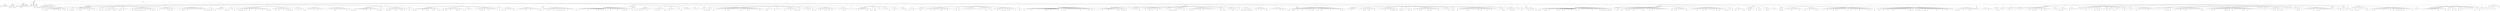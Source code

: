 digraph Tree {
	"t0" [label = "TEI"];
	"t1" [label = "teiHeader"];
	"t2" [label = "fileDesc"];
	"t3" [label = "titleStmt"];
	"t4" [label = "title"];
	"t5" [label = "author"];
	"t6" [label = "principal"];
	"t7" [label = "editor"];
	"t8" [label = "editionStmt"];
	"t9" [label = "edition"];
	"t10" [label = "respStmt"];
	"t11" [label = "name"];
	"t12" [label = "resp"];
	"t13" [label = "respStmt"];
	"t14" [label = "name"];
	"t15" [label = "resp"];
	"t16" [label = "publicationStmt"];
	"t17" [label = "publisher"];
	"t18" [label = "date"];
	"t19" [label = "availability"];
	"t20" [label = "licence"];
	"t21" [label = "idno"];
	"t22" [label = "idno"];
	"t23" [label = "idno"];
	"t24" [label = "idno"];
	"t25" [label = "idno"];
	"t26" [label = "sourceDesc"];
	"t27" [label = "profileDesc"];
	"t28" [label = "creation"];
	"t29" [label = "date"];
	"t30" [label = "langUsage"];
	"t31" [label = "language"];
	"t32" [label = "textClass"];
	"t33" [label = "keywords"];
	"t34" [label = "term"];
	"t35" [label = "text"];
	"t36" [label = "body"];
	"t37" [label = "head"];
	"t38" [label = "lb"];
	"t39" [label = "div"];
	"t40" [label = "head"];
	"t41" [label = "hi"];
	"t42" [label = "p"];
	"t43" [label = "p"];
	"t44" [label = "ref"];
	"t45" [label = "ref"];
	"t46" [label = "quote"];
	"t47" [label = "l"];
	"t48" [label = "l"];
	"t49" [label = "ref"];
	"t50" [label = "l"];
	"t51" [label = "l"];
	"t52" [label = "l"];
	"t53" [label = "l"];
	"t54" [label = "ref"];
	"t55" [label = "l"];
	"t56" [label = "l"];
	"t57" [label = "l"];
	"t58" [label = "p"];
	"t59" [label = "ref"];
	"t60" [label = "ref"];
	"t61" [label = "p"];
	"t62" [label = "p"];
	"t63" [label = "p"];
	"t64" [label = "p"];
	"t65" [label = "p"];
	"t66" [label = "div"];
	"t67" [label = "head"];
	"t68" [label = "div"];
	"t69" [label = "pb"];
	"t70" [label = "head"];
	"t71" [label = "div"];
	"t72" [label = "head"];
	"t73" [label = "sp"];
	"t74" [label = "l"];
	"t75" [label = "ref"];
	"t76" [label = "sp"];
	"t77" [label = "l"];
	"t78" [label = "ref"];
	"t79" [label = "l"];
	"t80" [label = "l"];
	"t81" [label = "l"];
	"t82" [label = "l"];
	"t83" [label = "l"];
	"t84" [label = "ref"];
	"t85" [label = "l"];
	"t86" [label = "l"];
	"t87" [label = "l"];
	"t88" [label = "ref"];
	"t89" [label = "l"];
	"t90" [label = "pb"];
	"t91" [label = "l"];
	"t92" [label = "l"];
	"t93" [label = "l"];
	"t94" [label = "ref"];
	"t95" [label = "l"];
	"t96" [label = "l"];
	"t97" [label = "ref"];
	"t98" [label = "l"];
	"t99" [label = "sp"];
	"t100" [label = "l"];
	"t101" [label = "ref"];
	"t102" [label = "l"];
	"t103" [label = "ref"];
	"t104" [label = "ref"];
	"t105" [label = "l"];
	"t106" [label = "div"];
	"t107" [label = "head"];
	"t108" [label = "sp"];
	"t109" [label = "l"];
	"t110" [label = "l"];
	"t111" [label = "sp"];
	"t112" [label = "l"];
	"t113" [label = "l"];
	"t114" [label = "l"];
	"t115" [label = "ref"];
	"t116" [label = "pb"];
	"t117" [label = "l"];
	"t118" [label = "l"];
	"t119" [label = "l"];
	"t120" [label = "l"];
	"t121" [label = "l"];
	"t122" [label = "ref"];
	"t123" [label = "l"];
	"t124" [label = "ref"];
	"t125" [label = "l"];
	"t126" [label = "l"];
	"t127" [label = "l"];
	"t128" [label = "ref"];
	"t129" [label = "l"];
	"t130" [label = "l"];
	"t131" [label = "sp"];
	"t132" [label = "l"];
	"t133" [label = "sp"];
	"t134" [label = "l"];
	"t135" [label = "ref"];
	"t136" [label = "l"];
	"t137" [label = "l"];
	"t138" [label = "ref"];
	"t139" [label = "sp"];
	"t140" [label = "l"];
	"t141" [label = "sp"];
	"t142" [label = "l"];
	"t143" [label = "ref"];
	"t144" [label = "l"];
	"t145" [label = "l"];
	"t146" [label = "ref"];
	"t147" [label = "ref"];
	"t148" [label = "l"];
	"t149" [label = "l"];
	"t150" [label = "l"];
	"t151" [label = "ref"];
	"t152" [label = "l"];
	"t153" [label = "ref"];
	"t154" [label = "l"];
	"t155" [label = "l"];
	"t156" [label = "sp"];
	"t157" [label = "l"];
	"t158" [label = "ref"];
	"t159" [label = "l"];
	"t160" [label = "pb"];
	"t161" [label = "l"];
	"t162" [label = "l"];
	"t163" [label = "ref"];
	"t164" [label = "l"];
	"t165" [label = "l"];
	"t166" [label = "l"];
	"t167" [label = "sp"];
	"t168" [label = "l"];
	"t169" [label = "l"];
	"t170" [label = "l"];
	"t171" [label = "ref"];
	"t172" [label = "l"];
	"t173" [label = "l"];
	"t174" [label = "ref"];
	"t175" [label = "l"];
	"t176" [label = "ref"];
	"t177" [label = "ref"];
	"t178" [label = "l"];
	"t179" [label = "ref"];
	"t180" [label = "l"];
	"t181" [label = "ref"];
	"t182" [label = "ref"];
	"t183" [label = "l"];
	"t184" [label = "ref"];
	"t185" [label = "l"];
	"t186" [label = "l"];
	"t187" [label = "ref"];
	"t188" [label = "l"];
	"t189" [label = "ref"];
	"t190" [label = "l"];
	"t191" [label = "l"];
	"t192" [label = "l"];
	"t193" [label = "ref"];
	"t194" [label = "l"];
	"t195" [label = "l"];
	"t196" [label = "ref"];
	"t197" [label = "ref"];
	"t198" [label = "l"];
	"t199" [label = "l"];
	"t200" [label = "sp"];
	"t201" [label = "l"];
	"t202" [label = "ref"];
	"t203" [label = "l"];
	"t204" [label = "l"];
	"t205" [label = "l"];
	"t206" [label = "l"];
	"t207" [label = "l"];
	"t208" [label = "l"];
	"t209" [label = "l"];
	"t210" [label = "ref"];
	"t211" [label = "l"];
	"t212" [label = "pb"];
	"t213" [label = "l"];
	"t214" [label = "pb"];
	"t215" [label = "ref"];
	"t216" [label = "l"];
	"t217" [label = "l"];
	"t218" [label = "l"];
	"t219" [label = "l"];
	"t220" [label = "sp"];
	"t221" [label = "l"];
	"t222" [label = "l"];
	"t223" [label = "l"];
	"t224" [label = "l"];
	"t225" [label = "ref"];
	"t226" [label = "l"];
	"t227" [label = "ref"];
	"t228" [label = "l"];
	"t229" [label = "l"];
	"t230" [label = "ref"];
	"t231" [label = "l"];
	"t232" [label = "l"];
	"t233" [label = "l"];
	"t234" [label = "l"];
	"t235" [label = "l"];
	"t236" [label = "l"];
	"t237" [label = "l"];
	"t238" [label = "l"];
	"t239" [label = "l"];
	"t240" [label = "l"];
	"t241" [label = "l"];
	"t242" [label = "l"];
	"t243" [label = "ref"];
	"t244" [label = "l"];
	"t245" [label = "ref"];
	"t246" [label = "sp"];
	"t247" [label = "l"];
	"t248" [label = "ref"];
	"t249" [label = "ref"];
	"t250" [label = "ref"];
	"t251" [label = "sp"];
	"t252" [label = "l"];
	"t253" [label = "l"];
	"t254" [label = "pb"];
	"t255" [label = "l"];
	"t256" [label = "l"];
	"t257" [label = "div"];
	"t258" [label = "head"];
	"t259" [label = "sp"];
	"t260" [label = "l"];
	"t261" [label = "ref"];
	"t262" [label = "l"];
	"t263" [label = "l"];
	"t264" [label = "l"];
	"t265" [label = "l"];
	"t266" [label = "l"];
	"t267" [label = "l"];
	"t268" [label = "l"];
	"t269" [label = "sp"];
	"t270" [label = "l"];
	"t271" [label = "ref"];
	"t272" [label = "ref"];
	"t273" [label = "l"];
	"t274" [label = "ref"];
	"t275" [label = "l"];
	"t276" [label = "l"];
	"t277" [label = "l"];
	"t278" [label = "l"];
	"t279" [label = "ref"];
	"t280" [label = "sp"];
	"t281" [label = "pb"];
	"t282" [label = "l"];
	"t283" [label = "l"];
	"t284" [label = "ref"];
	"t285" [label = "l"];
	"t286" [label = "ref"];
	"t287" [label = "ref"];
	"t288" [label = "l"];
	"t289" [label = "ref"];
	"t290" [label = "l"];
	"t291" [label = "l"];
	"t292" [label = "ref"];
	"t293" [label = "l"];
	"t294" [label = "ref"];
	"t295" [label = "l"];
	"t296" [label = "l"];
	"t297" [label = "ref"];
	"t298" [label = "l"];
	"t299" [label = "l"];
	"t300" [label = "l"];
	"t301" [label = "l"];
	"t302" [label = "ref"];
	"t303" [label = "l"];
	"t304" [label = "l"];
	"t305" [label = "l"];
	"t306" [label = "l"];
	"t307" [label = "l"];
	"t308" [label = "ref"];
	"t309" [label = "l"];
	"t310" [label = "l"];
	"t311" [label = "l"];
	"t312" [label = "ref"];
	"t313" [label = "l"];
	"t314" [label = "ref"];
	"t315" [label = "l"];
	"t316" [label = "ref"];
	"t317" [label = "sp"];
	"t318" [label = "l"];
	"t319" [label = "l"];
	"t320" [label = "l"];
	"t321" [label = "l"];
	"t322" [label = "pb"];
	"t323" [label = "l"];
	"t324" [label = "l"];
	"t325" [label = "ref"];
	"t326" [label = "l"];
	"t327" [label = "l"];
	"t328" [label = "l"];
	"t329" [label = "ref"];
	"t330" [label = "l"];
	"t331" [label = "l"];
	"t332" [label = "l"];
	"t333" [label = "ref"];
	"t334" [label = "l"];
	"t335" [label = "ref"];
	"t336" [label = "ref"];
	"t337" [label = "l"];
	"t338" [label = "ref"];
	"t339" [label = "l"];
	"t340" [label = "ref"];
	"t341" [label = "sp"];
	"t342" [label = "l"];
	"t343" [label = "l"];
	"t344" [label = "l"];
	"t345" [label = "l"];
	"t346" [label = "ref"];
	"t347" [label = "l"];
	"t348" [label = "l"];
	"t349" [label = "l"];
	"t350" [label = "l"];
	"t351" [label = "ref"];
	"t352" [label = "sp"];
	"t353" [label = "l"];
	"t354" [label = "ref"];
	"t355" [label = "l"];
	"t356" [label = "l"];
	"t357" [label = "l"];
	"t358" [label = "l"];
	"t359" [label = "l"];
	"t360" [label = "l"];
	"t361" [label = "pb"];
	"t362" [label = "l"];
	"t363" [label = "l"];
	"t364" [label = "ref"];
	"t365" [label = "l"];
	"t366" [label = "l"];
	"t367" [label = "l"];
	"t368" [label = "l"];
	"t369" [label = "l"];
	"t370" [label = "sp"];
	"t371" [label = "l"];
	"t372" [label = "l"];
	"t373" [label = "l"];
	"t374" [label = "l"];
	"t375" [label = "l"];
	"t376" [label = "l"];
	"t377" [label = "l"];
	"t378" [label = "ref"];
	"t379" [label = "ref"];
	"t380" [label = "l"];
	"t381" [label = "l"];
	"t382" [label = "l"];
	"t383" [label = "l"];
	"t384" [label = "l"];
	"t385" [label = "l"];
	"t386" [label = "l"];
	"t387" [label = "l"];
	"t388" [label = "ref"];
	"t389" [label = "l"];
	"t390" [label = "l"];
	"t391" [label = "l"];
	"t392" [label = "ref"];
	"t393" [label = "div"];
	"t394" [label = "head"];
	"t395" [label = "pb"];
	"t396" [label = "sp"];
	"t397" [label = "l"];
	"t398" [label = "ref"];
	"t399" [label = "l"];
	"t400" [label = "ref"];
	"t401" [label = "ref"];
	"t402" [label = "l"];
	"t403" [label = "l"];
	"t404" [label = "l"];
	"t405" [label = "l"];
	"t406" [label = "l"];
	"t407" [label = "l"];
	"t408" [label = "l"];
	"t409" [label = "l"];
	"t410" [label = "ref"];
	"t411" [label = "l"];
	"t412" [label = "l"];
	"t413" [label = "l"];
	"t414" [label = "ref"];
	"t415" [label = "l"];
	"t416" [label = "l"];
	"t417" [label = "l"];
	"t418" [label = "l"];
	"t419" [label = "l"];
	"t420" [label = "ref"];
	"t421" [label = "l"];
	"t422" [label = "ref"];
	"t423" [label = "pb"];
	"t424" [label = "sp"];
	"t425" [label = "l"];
	"t426" [label = "l"];
	"t427" [label = "l"];
	"t428" [label = "sp"];
	"t429" [label = "l"];
	"t430" [label = "l"];
	"t431" [label = "ref"];
	"t432" [label = "l"];
	"t433" [label = "ref"];
	"t434" [label = "l"];
	"t435" [label = "ref"];
	"t436" [label = "l"];
	"t437" [label = "l"];
	"t438" [label = "l"];
	"t439" [label = "l"];
	"t440" [label = "ref"];
	"t441" [label = "ref"];
	"t442" [label = "l"];
	"t443" [label = "l"];
	"t444" [label = "l"];
	"t445" [label = "l"];
	"t446" [label = "ref"];
	"t447" [label = "l"];
	"t448" [label = "l"];
	"t449" [label = "ref"];
	"t450" [label = "l"];
	"t451" [label = "l"];
	"t452" [label = "sp"];
	"t453" [label = "l"];
	"t454" [label = "ref"];
	"t455" [label = "l"];
	"t456" [label = "sp"];
	"t457" [label = "l"];
	"t458" [label = "div"];
	"t459" [label = "head"];
	"t460" [label = "pb"];
	"t461" [label = "sp"];
	"t462" [label = "l"];
	"t463" [label = "ref"];
	"t464" [label = "l"];
	"t465" [label = "ref"];
	"t466" [label = "l"];
	"t467" [label = "ref"];
	"t468" [label = "l"];
	"t469" [label = "l"];
	"t470" [label = "l"];
	"t471" [label = "l"];
	"t472" [label = "ref"];
	"t473" [label = "l"];
	"t474" [label = "l"];
	"t475" [label = "l"];
	"t476" [label = "ref"];
	"t477" [label = "l"];
	"t478" [label = "ref"];
	"t479" [label = "l"];
	"t480" [label = "l"];
	"t481" [label = "l"];
	"t482" [label = "ref"];
	"t483" [label = "l"];
	"t484" [label = "ref"];
	"t485" [label = "l"];
	"t486" [label = "l"];
	"t487" [label = "l"];
	"t488" [label = "ref"];
	"t489" [label = "pb"];
	"t490" [label = "l"];
	"t491" [label = "sp"];
	"t492" [label = "l"];
	"t493" [label = "l"];
	"t494" [label = "ref"];
	"t495" [label = "l"];
	"t496" [label = "l"];
	"t497" [label = "ref"];
	"t498" [label = "ref"];
	"t499" [label = "l"];
	"t500" [label = "l"];
	"t501" [label = "l"];
	"t502" [label = "ref"];
	"t503" [label = "l"];
	"t504" [label = "l"];
	"t505" [label = "l"];
	"t506" [label = "l"];
	"t507" [label = "l"];
	"t508" [label = "ref"];
	"t509" [label = "ref"];
	"t510" [label = "l"];
	"t511" [label = "ref"];
	"t512" [label = "l"];
	"t513" [label = "l"];
	"t514" [label = "l"];
	"t515" [label = "ref"];
	"t516" [label = "sp"];
	"t517" [label = "l"];
	"t518" [label = "ref"];
	"t519" [label = "l"];
	"t520" [label = "l"];
	"t521" [label = "l"];
	"t522" [label = "l"];
	"t523" [label = "l"];
	"t524" [label = "sp"];
	"t525" [label = "l"];
	"t526" [label = "l"];
	"t527" [label = "l"];
	"t528" [label = "l"];
	"t529" [label = "l"];
	"t530" [label = "pb"];
	"t531" [label = "l"];
	"t532" [label = "ref"];
	"t533" [label = "l"];
	"t534" [label = "ref"];
	"t535" [label = "l"];
	"t536" [label = "ref"];
	"t537" [label = "l"];
	"t538" [label = "l"];
	"t539" [label = "l"];
	"t540" [label = "ref"];
	"t541" [label = "l"];
	"t542" [label = "l"];
	"t543" [label = "l"];
	"t544" [label = "l"];
	"t545" [label = "l"];
	"t546" [label = "l"];
	"t547" [label = "sp"];
	"t548" [label = "l"];
	"t549" [label = "ref"];
	"t550" [label = "l"];
	"t551" [label = "sp"];
	"t552" [label = "l"];
	"t553" [label = "ref"];
	"t554" [label = "l"];
	"t555" [label = "l"];
	"t556" [label = "ref"];
	"t557" [label = "l"];
	"t558" [label = "l"];
	"t559" [label = "l"];
	"t560" [label = "l"];
	"t561" [label = "l"];
	"t562" [label = "l"];
	"t563" [label = "ref"];
	"t564" [label = "l"];
	"t565" [label = "sp"];
	"t566" [label = "pb"];
	"t567" [label = "l"];
	"t568" [label = "l"];
	"t569" [label = "l"];
	"t570" [label = "l"];
	"t571" [label = "l"];
	"t572" [label = "l"];
	"t573" [label = "ref"];
	"t574" [label = "l"];
	"t575" [label = "l"];
	"t576" [label = "l"];
	"t577" [label = "ref"];
	"t578" [label = "l"];
	"t579" [label = "l"];
	"t580" [label = "l"];
	"t581" [label = "l"];
	"t582" [label = "l"];
	"t583" [label = "l"];
	"t584" [label = "l"];
	"t585" [label = "ref"];
	"t586" [label = "ref"];
	"t587" [label = "div"];
	"t588" [label = "head"];
	"t589" [label = "pb"];
	"t590" [label = "sp"];
	"t591" [label = "l"];
	"t592" [label = "l"];
	"t593" [label = "l"];
	"t594" [label = "l"];
	"t595" [label = "l"];
	"t596" [label = "ref"];
	"t597" [label = "l"];
	"t598" [label = "ref"];
	"t599" [label = "l"];
	"t600" [label = "l"];
	"t601" [label = "l"];
	"t602" [label = "ref"];
	"t603" [label = "l"];
	"t604" [label = "l"];
	"t605" [label = "l"];
	"t606" [label = "ref"];
	"t607" [label = "ref"];
	"t608" [label = "l"];
	"t609" [label = "ref"];
	"t610" [label = "ref"];
	"t611" [label = "l"];
	"t612" [label = "l"];
	"t613" [label = "ref"];
	"t614" [label = "ref"];
	"t615" [label = "l"];
	"t616" [label = "l"];
	"t617" [label = "l"];
	"t618" [label = "ref"];
	"t619" [label = "l"];
	"t620" [label = "l"];
	"t621" [label = "l"];
	"t622" [label = "l"];
	"t623" [label = "p"];
	"t624" [label = "div"];
	"t625" [label = "pb"];
	"t626" [label = "head"];
	"t627" [label = "div"];
	"t628" [label = "head"];
	"t629" [label = "sp"];
	"t630" [label = "l"];
	"t631" [label = "ref"];
	"t632" [label = "l"];
	"t633" [label = "l"];
	"t634" [label = "l"];
	"t635" [label = "l"];
	"t636" [label = "l"];
	"t637" [label = "l"];
	"t638" [label = "l"];
	"t639" [label = "l"];
	"t640" [label = "ref"];
	"t641" [label = "l"];
	"t642" [label = "l"];
	"t643" [label = "l"];
	"t644" [label = "l"];
	"t645" [label = "l"];
	"t646" [label = "l"];
	"t647" [label = "ref"];
	"t648" [label = "l"];
	"t649" [label = "ref"];
	"t650" [label = "l"];
	"t651" [label = "l"];
	"t652" [label = "ref"];
	"t653" [label = "l"];
	"t654" [label = "pb"];
	"t655" [label = "l"];
	"t656" [label = "l"];
	"t657" [label = "ref"];
	"t658" [label = "l"];
	"t659" [label = "l"];
	"t660" [label = "l"];
	"t661" [label = "ref"];
	"t662" [label = "l"];
	"t663" [label = "l"];
	"t664" [label = "l"];
	"t665" [label = "l"];
	"t666" [label = "l"];
	"t667" [label = "ref"];
	"t668" [label = "l"];
	"t669" [label = "l"];
	"t670" [label = "l"];
	"t671" [label = "ref"];
	"t672" [label = "l"];
	"t673" [label = "ref"];
	"t674" [label = "l"];
	"t675" [label = "ref"];
	"t676" [label = "l"];
	"t677" [label = "ref"];
	"t678" [label = "l"];
	"t679" [label = "l"];
	"t680" [label = "l"];
	"t681" [label = "l"];
	"t682" [label = "pb"];
	"t683" [label = "div"];
	"t684" [label = "head"];
	"t685" [label = "sp"];
	"t686" [label = "l"];
	"t687" [label = "sp"];
	"t688" [label = "l"];
	"t689" [label = "ref"];
	"t690" [label = "div"];
	"t691" [label = "head"];
	"t692" [label = "sp"];
	"t693" [label = "l"];
	"t694" [label = "ref"];
	"t695" [label = "l"];
	"t696" [label = "l"];
	"t697" [label = "ref"];
	"t698" [label = "l"];
	"t699" [label = "pb"];
	"t700" [label = "l"];
	"t701" [label = "ref"];
	"t702" [label = "l"];
	"t703" [label = "l"];
	"t704" [label = "l"];
	"t705" [label = "ref"];
	"t706" [label = "l"];
	"t707" [label = "l"];
	"t708" [label = "l"];
	"t709" [label = "sp"];
	"t710" [label = "l"];
	"t711" [label = "l"];
	"t712" [label = "l"];
	"t713" [label = "ref"];
	"t714" [label = "l"];
	"t715" [label = "ref"];
	"t716" [label = "l"];
	"t717" [label = "ref"];
	"t718" [label = "l"];
	"t719" [label = "l"];
	"t720" [label = "l"];
	"t721" [label = "l"];
	"t722" [label = "ref"];
	"t723" [label = "sp"];
	"t724" [label = "l"];
	"t725" [label = "l"];
	"t726" [label = "l"];
	"t727" [label = "ref"];
	"t728" [label = "l"];
	"t729" [label = "l"];
	"t730" [label = "l"];
	"t731" [label = "l"];
	"t732" [label = "sp"];
	"t733" [label = "l"];
	"t734" [label = "l"];
	"t735" [label = "l"];
	"t736" [label = "l"];
	"t737" [label = "pb"];
	"t738" [label = "sp"];
	"t739" [label = "l"];
	"t740" [label = "l"];
	"t741" [label = "l"];
	"t742" [label = "l"];
	"t743" [label = "l"];
	"t744" [label = "l"];
	"t745" [label = "l"];
	"t746" [label = "sp"];
	"t747" [label = "l"];
	"t748" [label = "l"];
	"t749" [label = "l"];
	"t750" [label = "l"];
	"t751" [label = "l"];
	"t752" [label = "sp"];
	"t753" [label = "l"];
	"t754" [label = "div"];
	"t755" [label = "head"];
	"t756" [label = "sp"];
	"t757" [label = "l"];
	"t758" [label = "l"];
	"t759" [label = "l"];
	"t760" [label = "pb"];
	"t761" [label = "sp"];
	"t762" [label = "l"];
	"t763" [label = "ref"];
	"t764" [label = "l"];
	"t765" [label = "ref"];
	"t766" [label = "ref"];
	"t767" [label = "l"];
	"t768" [label = "l"];
	"t769" [label = "l"];
	"t770" [label = "sp"];
	"t771" [label = "l"];
	"t772" [label = "ref"];
	"t773" [label = "l"];
	"t774" [label = "l"];
	"t775" [label = "l"];
	"t776" [label = "l"];
	"t777" [label = "l"];
	"t778" [label = "l"];
	"t779" [label = "l"];
	"t780" [label = "l"];
	"t781" [label = "ref"];
	"t782" [label = "l"];
	"t783" [label = "l"];
	"t784" [label = "ref"];
	"t785" [label = "ref"];
	"t786" [label = "l"];
	"t787" [label = "l"];
	"t788" [label = "l"];
	"t789" [label = "l"];
	"t790" [label = "l"];
	"t791" [label = "l"];
	"t792" [label = "l"];
	"t793" [label = "l"];
	"t794" [label = "ref"];
	"t795" [label = "l"];
	"t796" [label = "ref"];
	"t797" [label = "l"];
	"t798" [label = "l"];
	"t799" [label = "l"];
	"t800" [label = "l"];
	"t801" [label = "ref"];
	"t802" [label = "l"];
	"t803" [label = "pb"];
	"t804" [label = "l"];
	"t805" [label = "l"];
	"t806" [label = "l"];
	"t807" [label = "l"];
	"t808" [label = "l"];
	"t809" [label = "l"];
	"t810" [label = "l"];
	"t811" [label = "ref"];
	"t812" [label = "l"];
	"t813" [label = "l"];
	"t814" [label = "l"];
	"t815" [label = "sp"];
	"t816" [label = "l"];
	"t817" [label = "l"];
	"t818" [label = "ref"];
	"t819" [label = "ref"];
	"t820" [label = "l"];
	"t821" [label = "l"];
	"t822" [label = "l"];
	"t823" [label = "sp"];
	"t824" [label = "l"];
	"t825" [label = "l"];
	"t826" [label = "ref"];
	"t827" [label = "l"];
	"t828" [label = "l"];
	"t829" [label = "l"];
	"t830" [label = "l"];
	"t831" [label = "l"];
	"t832" [label = "sp"];
	"t833" [label = "l"];
	"t834" [label = "l"];
	"t835" [label = "ref"];
	"t836" [label = "l"];
	"t837" [label = "l"];
	"t838" [label = "l"];
	"t839" [label = "l"];
	"t840" [label = "pb"];
	"t841" [label = "l"];
	"t842" [label = "l"];
	"t843" [label = "l"];
	"t844" [label = "ref"];
	"t845" [label = "l"];
	"t846" [label = "ref"];
	"t847" [label = "l"];
	"t848" [label = "ref"];
	"t849" [label = "sp"];
	"t850" [label = "l"];
	"t851" [label = "ref"];
	"t852" [label = "l"];
	"t853" [label = "sp"];
	"t854" [label = "l"];
	"t855" [label = "l"];
	"t856" [label = "l"];
	"t857" [label = "l"];
	"t858" [label = "l"];
	"t859" [label = "ref"];
	"t860" [label = "l"];
	"t861" [label = "l"];
	"t862" [label = "l"];
	"t863" [label = "ref"];
	"t864" [label = "l"];
	"t865" [label = "sp"];
	"t866" [label = "l"];
	"t867" [label = "ref"];
	"t868" [label = "l"];
	"t869" [label = "l"];
	"t870" [label = "l"];
	"t871" [label = "ref"];
	"t872" [label = "l"];
	"t873" [label = "l"];
	"t874" [label = "l"];
	"t875" [label = "ref"];
	"t876" [label = "l"];
	"t877" [label = "ref"];
	"t878" [label = "l"];
	"t879" [label = "l"];
	"t880" [label = "ref"];
	"t881" [label = "l"];
	"t882" [label = "l"];
	"t883" [label = "pb"];
	"t884" [label = "l"];
	"t885" [label = "l"];
	"t886" [label = "l"];
	"t887" [label = "sp"];
	"t888" [label = "l"];
	"t889" [label = "l"];
	"t890" [label = "l"];
	"t891" [label = "l"];
	"t892" [label = "l"];
	"t893" [label = "ref"];
	"t894" [label = "l"];
	"t895" [label = "ref"];
	"t896" [label = "l"];
	"t897" [label = "l"];
	"t898" [label = "l"];
	"t899" [label = "sp"];
	"t900" [label = "l"];
	"t901" [label = "l"];
	"t902" [label = "div"];
	"t903" [label = "head"];
	"t904" [label = "pb"];
	"t905" [label = "sp"];
	"t906" [label = "l"];
	"t907" [label = "l"];
	"t908" [label = "sp"];
	"t909" [label = "l"];
	"t910" [label = "l"];
	"t911" [label = "ref"];
	"t912" [label = "l"];
	"t913" [label = "l"];
	"t914" [label = "l"];
	"t915" [label = "l"];
	"t916" [label = "l"];
	"t917" [label = "ref"];
	"t918" [label = "l"];
	"t919" [label = "ref"];
	"t920" [label = "l"];
	"t921" [label = "l"];
	"t922" [label = "ref"];
	"t923" [label = "sp"];
	"t924" [label = "l"];
	"t925" [label = "ref"];
	"t926" [label = "sp"];
	"t927" [label = "l"];
	"t928" [label = "l"];
	"t929" [label = "ref"];
	"t930" [label = "pb"];
	"t931" [label = "l"];
	"t932" [label = "sp"];
	"t933" [label = "l"];
	"t934" [label = "l"];
	"t935" [label = "l"];
	"t936" [label = "sp"];
	"t937" [label = "l"];
	"t938" [label = "l"];
	"t939" [label = "l"];
	"t940" [label = "l"];
	"t941" [label = "l"];
	"t942" [label = "l"];
	"t943" [label = "ref"];
	"t944" [label = "sp"];
	"t945" [label = "l"];
	"t946" [label = "l"];
	"t947" [label = "l"];
	"t948" [label = "ref"];
	"t949" [label = "l"];
	"t950" [label = "l"];
	"t951" [label = "l"];
	"t952" [label = "sp"];
	"t953" [label = "l"];
	"t954" [label = "l"];
	"t955" [label = "l"];
	"t956" [label = "l"];
	"t957" [label = "l"];
	"t958" [label = "ref"];
	"t959" [label = "l"];
	"t960" [label = "sp"];
	"t961" [label = "l"];
	"t962" [label = "ref"];
	"t963" [label = "l"];
	"t964" [label = "l"];
	"t965" [label = "l"];
	"t966" [label = "pb"];
	"t967" [label = "l"];
	"t968" [label = "l"];
	"t969" [label = "div"];
	"t970" [label = "head"];
	"t971" [label = "sp"];
	"t972" [label = "l"];
	"t973" [label = "sp"];
	"t974" [label = "l"];
	"t975" [label = "l"];
	"t976" [label = "ref"];
	"t977" [label = "l"];
	"t978" [label = "l"];
	"t979" [label = "sp"];
	"t980" [label = "l"];
	"t981" [label = "l"];
	"t982" [label = "l"];
	"t983" [label = "l"];
	"t984" [label = "l"];
	"t985" [label = "ref"];
	"t986" [label = "l"];
	"t987" [label = "l"];
	"t988" [label = "ref"];
	"t989" [label = "l"];
	"t990" [label = "l"];
	"t991" [label = "l"];
	"t992" [label = "l"];
	"t993" [label = "l"];
	"t994" [label = "ref"];
	"t995" [label = "pb"];
	"t996" [label = "l"];
	"t997" [label = "l"];
	"t998" [label = "l"];
	"t999" [label = "l"];
	"t1000" [label = "ref"];
	"t1001" [label = "l"];
	"t1002" [label = "l"];
	"t1003" [label = "l"];
	"t1004" [label = "sp"];
	"t1005" [label = "l"];
	"t1006" [label = "l"];
	"t1007" [label = "l"];
	"t1008" [label = "ref"];
	"t1009" [label = "l"];
	"t1010" [label = "l"];
	"t1011" [label = "ref"];
	"t1012" [label = "l"];
	"t1013" [label = "sp"];
	"t1014" [label = "l"];
	"t1015" [label = "sp"];
	"t1016" [label = "l"];
	"t1017" [label = "l"];
	"t1018" [label = "l"];
	"t1019" [label = "l"];
	"t1020" [label = "l"];
	"t1021" [label = "l"];
	"t1022" [label = "l"];
	"t1023" [label = "l"];
	"t1024" [label = "l"];
	"t1025" [label = "l"];
	"t1026" [label = "sp"];
	"t1027" [label = "pb"];
	"t1028" [label = "l"];
	"t1029" [label = "sp"];
	"t1030" [label = "l"];
	"t1031" [label = "sp"];
	"t1032" [label = "l"];
	"t1033" [label = "sp"];
	"t1034" [label = "l"];
	"t1035" [label = "sp"];
	"t1036" [label = "l"];
	"t1037" [label = "ref"];
	"t1038" [label = "sp"];
	"t1039" [label = "l"];
	"t1040" [label = "sp"];
	"t1041" [label = "l"];
	"t1042" [label = "l"];
	"t1043" [label = "sp"];
	"t1044" [label = "l"];
	"t1045" [label = "ref"];
	"t1046" [label = "sp"];
	"t1047" [label = "l"];
	"t1048" [label = "l"];
	"t1049" [label = "l"];
	"t1050" [label = "l"];
	"t1051" [label = "ref"];
	"t1052" [label = "l"];
	"t1053" [label = "l"];
	"t1054" [label = "l"];
	"t1055" [label = "ref"];
	"t1056" [label = "l"];
	"t1057" [label = "ref"];
	"t1058" [label = "l"];
	"t1059" [label = "ref"];
	"t1060" [label = "l"];
	"t1061" [label = "l"];
	"t1062" [label = "ref"];
	"t1063" [label = "l"];
	"t1064" [label = "pb"];
	"t1065" [label = "l"];
	"t1066" [label = "l"];
	"t1067" [label = "l"];
	"t1068" [label = "l"];
	"t1069" [label = "ref"];
	"t1070" [label = "sp"];
	"t1071" [label = "l"];
	"t1072" [label = "sp"];
	"t1073" [label = "l"];
	"t1074" [label = "l"];
	"t1075" [label = "ref"];
	"t1076" [label = "p"];
	"t1077" [label = "div"];
	"t1078" [label = "pb"];
	"t1079" [label = "head"];
	"t1080" [label = "div"];
	"t1081" [label = "head"];
	"t1082" [label = "sp"];
	"t1083" [label = "l"];
	"t1084" [label = "l"];
	"t1085" [label = "ref"];
	"t1086" [label = "l"];
	"t1087" [label = "l"];
	"t1088" [label = "l"];
	"t1089" [label = "l"];
	"t1090" [label = "ref"];
	"t1091" [label = "l"];
	"t1092" [label = "ref"];
	"t1093" [label = "l"];
	"t1094" [label = "l"];
	"t1095" [label = "l"];
	"t1096" [label = "l"];
	"t1097" [label = "l"];
	"t1098" [label = "l"];
	"t1099" [label = "l"];
	"t1100" [label = "l"];
	"t1101" [label = "l"];
	"t1102" [label = "l"];
	"t1103" [label = "ref"];
	"t1104" [label = "pb"];
	"t1105" [label = "l"];
	"t1106" [label = "ref"];
	"t1107" [label = "l"];
	"t1108" [label = "l"];
	"t1109" [label = "ref"];
	"t1110" [label = "l"];
	"t1111" [label = "l"];
	"t1112" [label = "l"];
	"t1113" [label = "l"];
	"t1114" [label = "l"];
	"t1115" [label = "ref"];
	"t1116" [label = "l"];
	"t1117" [label = "l"];
	"t1118" [label = "ref"];
	"t1119" [label = "l"];
	"t1120" [label = "l"];
	"t1121" [label = "ref"];
	"t1122" [label = "l"];
	"t1123" [label = "ref"];
	"t1124" [label = "l"];
	"t1125" [label = "l"];
	"t1126" [label = "l"];
	"t1127" [label = "l"];
	"t1128" [label = "l"];
	"t1129" [label = "l"];
	"t1130" [label = "l"];
	"t1131" [label = "l"];
	"t1132" [label = "l"];
	"t1133" [label = "l"];
	"t1134" [label = "ref"];
	"t1135" [label = "l"];
	"t1136" [label = "l"];
	"t1137" [label = "l"];
	"t1138" [label = "l"];
	"t1139" [label = "l"];
	"t1140" [label = "l"];
	"t1141" [label = "ref"];
	"t1142" [label = "l"];
	"t1143" [label = "l"];
	"t1144" [label = "ref"];
	"t1145" [label = "l"];
	"t1146" [label = "l"];
	"t1147" [label = "div"];
	"t1148" [label = "head"];
	"t1149" [label = "pb"];
	"t1150" [label = "sp"];
	"t1151" [label = "l"];
	"t1152" [label = "l"];
	"t1153" [label = "l"];
	"t1154" [label = "l"];
	"t1155" [label = "l"];
	"t1156" [label = "ref"];
	"t1157" [label = "l"];
	"t1158" [label = "l"];
	"t1159" [label = "l"];
	"t1160" [label = "l"];
	"t1161" [label = "ref"];
	"t1162" [label = "l"];
	"t1163" [label = "l"];
	"t1164" [label = "l"];
	"t1165" [label = "l"];
	"t1166" [label = "l"];
	"t1167" [label = "l"];
	"t1168" [label = "ref"];
	"t1169" [label = "l"];
	"t1170" [label = "ref"];
	"t1171" [label = "l"];
	"t1172" [label = "l"];
	"t1173" [label = "ref"];
	"t1174" [label = "l"];
	"t1175" [label = "ref"];
	"t1176" [label = "l"];
	"t1177" [label = "ref"];
	"t1178" [label = "l"];
	"t1179" [label = "pb"];
	"t1180" [label = "l"];
	"t1181" [label = "sp"];
	"t1182" [label = "l"];
	"t1183" [label = "l"];
	"t1184" [label = "l"];
	"t1185" [label = "l"];
	"t1186" [label = "l"];
	"t1187" [label = "l"];
	"t1188" [label = "l"];
	"t1189" [label = "l"];
	"t1190" [label = "ref"];
	"t1191" [label = "l"];
	"t1192" [label = "sp"];
	"t1193" [label = "l"];
	"t1194" [label = "l"];
	"t1195" [label = "l"];
	"t1196" [label = "ref"];
	"t1197" [label = "l"];
	"t1198" [label = "l"];
	"t1199" [label = "l"];
	"t1200" [label = "ref"];
	"t1201" [label = "ref"];
	"t1202" [label = "l"];
	"t1203" [label = "l"];
	"t1204" [label = "ref"];
	"t1205" [label = "l"];
	"t1206" [label = "l"];
	"t1207" [label = "l"];
	"t1208" [label = "ref"];
	"t1209" [label = "l"];
	"t1210" [label = "l"];
	"t1211" [label = "l"];
	"t1212" [label = "l"];
	"t1213" [label = "sp"];
	"t1214" [label = "l"];
	"t1215" [label = "l"];
	"t1216" [label = "l"];
	"t1217" [label = "l"];
	"t1218" [label = "pb"];
	"t1219" [label = "l"];
	"t1220" [label = "ref"];
	"t1221" [label = "l"];
	"t1222" [label = "ref"];
	"t1223" [label = "sp"];
	"t1224" [label = "l"];
	"t1225" [label = "ref"];
	"t1226" [label = "l"];
	"t1227" [label = "ref"];
	"t1228" [label = "l"];
	"t1229" [label = "ref"];
	"t1230" [label = "l"];
	"t1231" [label = "l"];
	"t1232" [label = "l"];
	"t1233" [label = "l"];
	"t1234" [label = "l"];
	"t1235" [label = "ref"];
	"t1236" [label = "l"];
	"t1237" [label = "sp"];
	"t1238" [label = "l"];
	"t1239" [label = "sp"];
	"t1240" [label = "l"];
	"t1241" [label = "l"];
	"t1242" [label = "ref"];
	"t1243" [label = "l"];
	"t1244" [label = "ref"];
	"t1245" [label = "l"];
	"t1246" [label = "ref"];
	"t1247" [label = "l"];
	"t1248" [label = "l"];
	"t1249" [label = "l"];
	"t1250" [label = "l"];
	"t1251" [label = "l"];
	"t1252" [label = "ref"];
	"t1253" [label = "l"];
	"t1254" [label = "l"];
	"t1255" [label = "pb"];
	"t1256" [label = "l"];
	"t1257" [label = "l"];
	"t1258" [label = "l"];
	"t1259" [label = "l"];
	"t1260" [label = "l"];
	"t1261" [label = "l"];
	"t1262" [label = "l"];
	"t1263" [label = "l"];
	"t1264" [label = "l"];
	"t1265" [label = "sp"];
	"t1266" [label = "l"];
	"t1267" [label = "l"];
	"t1268" [label = "l"];
	"t1269" [label = "ref"];
	"t1270" [label = "l"];
	"t1271" [label = "l"];
	"t1272" [label = "ref"];
	"t1273" [label = "ref"];
	"t1274" [label = "l"];
	"t1275" [label = "sp"];
	"t1276" [label = "l"];
	"t1277" [label = "l"];
	"t1278" [label = "l"];
	"t1279" [label = "l"];
	"t1280" [label = "l"];
	"t1281" [label = "ref"];
	"t1282" [label = "ref"];
	"t1283" [label = "l"];
	"t1284" [label = "l"];
	"t1285" [label = "l"];
	"t1286" [label = "ref"];
	"t1287" [label = "sp"];
	"t1288" [label = "l"];
	"t1289" [label = "l"];
	"t1290" [label = "sp"];
	"t1291" [label = "l"];
	"t1292" [label = "l"];
	"t1293" [label = "ref"];
	"t1294" [label = "l"];
	"t1295" [label = "ref"];
	"t1296" [label = "ref"];
	"t1297" [label = "pb"];
	"t1298" [label = "l"];
	"t1299" [label = "l"];
	"t1300" [label = "l"];
	"t1301" [label = "ref"];
	"t1302" [label = "ref"];
	"t1303" [label = "l"];
	"t1304" [label = "ref"];
	"t1305" [label = "ref"];
	"t1306" [label = "l"];
	"t1307" [label = "sp"];
	"t1308" [label = "l"];
	"t1309" [label = "l"];
	"t1310" [label = "l"];
	"t1311" [label = "ref"];
	"t1312" [label = "l"];
	"t1313" [label = "l"];
	"t1314" [label = "l"];
	"t1315" [label = "ref"];
	"t1316" [label = "l"];
	"t1317" [label = "l"];
	"t1318" [label = "l"];
	"t1319" [label = "l"];
	"t1320" [label = "ref"];
	"t1321" [label = "l"];
	"t1322" [label = "sp"];
	"t1323" [label = "l"];
	"t1324" [label = "l"];
	"t1325" [label = "l"];
	"t1326" [label = "l"];
	"t1327" [label = "l"];
	"t1328" [label = "l"];
	"t1329" [label = "l"];
	"t1330" [label = "l"];
	"t1331" [label = "ref"];
	"t1332" [label = "l"];
	"t1333" [label = "l"];
	"t1334" [label = "ref"];
	"t1335" [label = "l"];
	"t1336" [label = "l"];
	"t1337" [label = "l"];
	"t1338" [label = "ref"];
	"t1339" [label = "div"];
	"t1340" [label = "head"];
	"t1341" [label = "pb"];
	"t1342" [label = "sp"];
	"t1343" [label = "l"];
	"t1344" [label = "ref"];
	"t1345" [label = "l"];
	"t1346" [label = "l"];
	"t1347" [label = "l"];
	"t1348" [label = "ref"];
	"t1349" [label = "ref"];
	"t1350" [label = "l"];
	"t1351" [label = "l"];
	"t1352" [label = "l"];
	"t1353" [label = "ref"];
	"t1354" [label = "l"];
	"t1355" [label = "l"];
	"t1356" [label = "l"];
	"t1357" [label = "ref"];
	"t1358" [label = "l"];
	"t1359" [label = "l"];
	"t1360" [label = "l"];
	"t1361" [label = "ref"];
	"t1362" [label = "l"];
	"t1363" [label = "l"];
	"t1364" [label = "ref"];
	"t1365" [label = "l"];
	"t1366" [label = "l"];
	"t1367" [label = "ref"];
	"t1368" [label = "ref"];
	"t1369" [label = "l"];
	"t1370" [label = "l"];
	"t1371" [label = "l"];
	"t1372" [label = "ref"];
	"t1373" [label = "l"];
	"t1374" [label = "pb"];
	"t1375" [label = "l"];
	"t1376" [label = "l"];
	"t1377" [label = "ref"];
	"t1378" [label = "ref"];
	"t1379" [label = "l"];
	"t1380" [label = "l"];
	"t1381" [label = "l"];
	"t1382" [label = "l"];
	"t1383" [label = "l"];
	"t1384" [label = "l"];
	"t1385" [label = "ref"];
	"t1386" [label = "l"];
	"t1387" [label = "l"];
	"t1388" [label = "l"];
	"t1389" [label = "l"];
	"t1390" [label = "l"];
	"t1391" [label = "l"];
	"t1392" [label = "l"];
	"t1393" [label = "ref"];
	"t1394" [label = "l"];
	"t1395" [label = "ref"];
	"t1396" [label = "l"];
	"t1397" [label = "l"];
	"t1398" [label = "div"];
	"t1399" [label = "head"];
	"t1400" [label = "pb"];
	"t1401" [label = "sp"];
	"t1402" [label = "l"];
	"t1403" [label = "l"];
	"t1404" [label = "l"];
	"t1405" [label = "l"];
	"t1406" [label = "ref"];
	"t1407" [label = "l"];
	"t1408" [label = "l"];
	"t1409" [label = "l"];
	"t1410" [label = "l"];
	"t1411" [label = "sp"];
	"t1412" [label = "l"];
	"t1413" [label = "l"];
	"t1414" [label = "l"];
	"t1415" [label = "l"];
	"t1416" [label = "l"];
	"t1417" [label = "ref"];
	"t1418" [label = "ref"];
	"t1419" [label = "l"];
	"t1420" [label = "l"];
	"t1421" [label = "l"];
	"t1422" [label = "ref"];
	"t1423" [label = "ref"];
	"t1424" [label = "l"];
	"t1425" [label = "l"];
	"t1426" [label = "l"];
	"t1427" [label = "l"];
	"t1428" [label = "pb"];
	"t1429" [label = "l"];
	"t1430" [label = "sp"];
	"t1431" [label = "l"];
	"t1432" [label = "l"];
	"t1433" [label = "l"];
	"t1434" [label = "l"];
	"t1435" [label = "l"];
	"t1436" [label = "l"];
	"t1437" [label = "ref"];
	"t1438" [label = "l"];
	"t1439" [label = "l"];
	"t1440" [label = "l"];
	"t1441" [label = "l"];
	"t1442" [label = "ref"];
	"t1443" [label = "l"];
	"t1444" [label = "ref"];
	"t1445" [label = "ref"];
	"t1446" [label = "l"];
	"t1447" [label = "ref"];
	"t1448" [label = "l"];
	"t1449" [label = "l"];
	"t1450" [label = "ref"];
	"t1451" [label = "l"];
	"t1452" [label = "sp"];
	"t1453" [label = "l"];
	"t1454" [label = "l"];
	"t1455" [label = "ref"];
	"t1456" [label = "ref"];
	"t1457" [label = "l"];
	"t1458" [label = "ref"];
	"t1459" [label = "sp"];
	"t1460" [label = "l"];
	"t1461" [label = "l"];
	"t1462" [label = "sp"];
	"t1463" [label = "l"];
	"t1464" [label = "l"];
	"t1465" [label = "ref"];
	"t1466" [label = "l"];
	"t1467" [label = "l"];
	"t1468" [label = "ref"];
	"t1469" [label = "sp"];
	"t1470" [label = "pb"];
	"t1471" [label = "l"];
	"t1472" [label = "l"];
	"t1473" [label = "l"];
	"t1474" [label = "ref"];
	"t1475" [label = "l"];
	"t1476" [label = "l"];
	"t1477" [label = "ref"];
	"t1478" [label = "ref"];
	"t1479" [label = "l"];
	"t1480" [label = "l"];
	"t1481" [label = "l"];
	"t1482" [label = "l"];
	"t1483" [label = "l"];
	"t1484" [label = "ref"];
	"t1485" [label = "l"];
	"t1486" [label = "ref"];
	"t1487" [label = "l"];
	"t1488" [label = "ref"];
	"t1489" [label = "l"];
	"t1490" [label = "l"];
	"t1491" [label = "l"];
	"t1492" [label = "l"];
	"t1493" [label = "l"];
	"t1494" [label = "ref"];
	"t1495" [label = "l"];
	"t1496" [label = "l"];
	"t1497" [label = "sp"];
	"t1498" [label = "l"];
	"t1499" [label = "l"];
	"t1500" [label = "l"];
	"t1501" [label = "l"];
	"t1502" [label = "l"];
	"t1503" [label = "ref"];
	"t1504" [label = "l"];
	"t1505" [label = "l"];
	"t1506" [label = "sp"];
	"t1507" [label = "l"];
	"t1508" [label = "ref"];
	"t1509" [label = "ref"];
	"t1510" [label = "l"];
	"t1511" [label = "sp"];
	"t1512" [label = "l"];
	"t1513" [label = "l"];
	"t1514" [label = "pb"];
	"t1515" [label = "l"];
	"t1516" [label = "l"];
	"t1517" [label = "l"];
	"t1518" [label = "l"];
	"t1519" [label = "l"];
	"t1520" [label = "l"];
	"t1521" [label = "l"];
	"t1522" [label = "ref"];
	"t1523" [label = "ref"];
	"t1524" [label = "l"];
	"t1525" [label = "l"];
	"t1526" [label = "l"];
	"t1527" [label = "l"];
	"t1528" [label = "l"];
	"t1529" [label = "l"];
	"t1530" [label = "l"];
	"t1531" [label = "ref"];
	"t1532" [label = "l"];
	"t1533" [label = "l"];
	"t1534" [label = "ref"];
	"t1535" [label = "l"];
	"t1536" [label = "l"];
	"t1537" [label = "l"];
	"t1538" [label = "l"];
	"t1539" [label = "ref"];
	"t1540" [label = "l"];
	"t1541" [label = "l"];
	"t1542" [label = "l"];
	"t1543" [label = "ref"];
	"t1544" [label = "l"];
	"t1545" [label = "l"];
	"t1546" [label = "l"];
	"t1547" [label = "l"];
	"t1548" [label = "sp"];
	"t1549" [label = "l"];
	"t1550" [label = "l"];
	"t1551" [label = "l"];
	"t1552" [label = "l"];
	"t1553" [label = "ref"];
	"t1554" [label = "pb"];
	"t1555" [label = "l"];
	"t1556" [label = "sp"];
	"t1557" [label = "l"];
	"t1558" [label = "l"];
	"t1559" [label = "l"];
	"t1560" [label = "l"];
	"t1561" [label = "ref"];
	"t1562" [label = "l"];
	"t1563" [label = "ref"];
	"t1564" [label = "l"];
	"t1565" [label = "ref"];
	"t1566" [label = "l"];
	"t1567" [label = "l"];
	"t1568" [label = "sp"];
	"t1569" [label = "l"];
	"t1570" [label = "l"];
	"t1571" [label = "sp"];
	"t1572" [label = "l"];
	"t1573" [label = "ref"];
	"t1574" [label = "l"];
	"t1575" [label = "l"];
	"t1576" [label = "div"];
	"t1577" [label = "head"];
	"t1578" [label = "pb"];
	"t1579" [label = "sp"];
	"t1580" [label = "l"];
	"t1581" [label = "l"];
	"t1582" [label = "l"];
	"t1583" [label = "ref"];
	"t1584" [label = "l"];
	"t1585" [label = "ref"];
	"t1586" [label = "l"];
	"t1587" [label = "l"];
	"t1588" [label = "ref"];
	"t1589" [label = "l"];
	"t1590" [label = "l"];
	"t1591" [label = "ref"];
	"t1592" [label = "p"];
	"t1593" [label = "div"];
	"t1594" [label = "pb"];
	"t1595" [label = "head"];
	"t1596" [label = "div"];
	"t1597" [label = "head"];
	"t1598" [label = "sp"];
	"t1599" [label = "l"];
	"t1600" [label = "ref"];
	"t1601" [label = "l"];
	"t1602" [label = "ref"];
	"t1603" [label = "l"];
	"t1604" [label = "l"];
	"t1605" [label = "l"];
	"t1606" [label = "ref"];
	"t1607" [label = "l"];
	"t1608" [label = "ref"];
	"t1609" [label = "l"];
	"t1610" [label = "l"];
	"t1611" [label = "ref"];
	"t1612" [label = "l"];
	"t1613" [label = "l"];
	"t1614" [label = "l"];
	"t1615" [label = "l"];
	"t1616" [label = "l"];
	"t1617" [label = "l"];
	"t1618" [label = "ref"];
	"t1619" [label = "ref"];
	"t1620" [label = "l"];
	"t1621" [label = "ref"];
	"t1622" [label = "l"];
	"t1623" [label = "l"];
	"t1624" [label = "pb"];
	"t1625" [label = "l"];
	"t1626" [label = "ref"];
	"t1627" [label = "l"];
	"t1628" [label = "l"];
	"t1629" [label = "l"];
	"t1630" [label = "ref"];
	"t1631" [label = "l"];
	"t1632" [label = "l"];
	"t1633" [label = "ref"];
	"t1634" [label = "l"];
	"t1635" [label = "l"];
	"t1636" [label = "l"];
	"t1637" [label = "ref"];
	"t1638" [label = "l"];
	"t1639" [label = "l"];
	"t1640" [label = "ref"];
	"t1641" [label = "l"];
	"t1642" [label = "l"];
	"t1643" [label = "l"];
	"t1644" [label = "l"];
	"t1645" [label = "l"];
	"t1646" [label = "l"];
	"t1647" [label = "l"];
	"t1648" [label = "l"];
	"t1649" [label = "l"];
	"t1650" [label = "ref"];
	"t1651" [label = "l"];
	"t1652" [label = "l"];
	"t1653" [label = "l"];
	"t1654" [label = "l"];
	"t1655" [label = "l"];
	"t1656" [label = "ref"];
	"t1657" [label = "l"];
	"t1658" [label = "ref"];
	"t1659" [label = "l"];
	"t1660" [label = "l"];
	"t1661" [label = "ref"];
	"t1662" [label = "ref"];
	"t1663" [label = "l"];
	"t1664" [label = "ref"];
	"t1665" [label = "l"];
	"t1666" [label = "ref"];
	"t1667" [label = "l"];
	"t1668" [label = "ref"];
	"t1669" [label = "ref"];
	"t1670" [label = "l"];
	"t1671" [label = "pb"];
	"t1672" [label = "l"];
	"t1673" [label = "l"];
	"t1674" [label = "div"];
	"t1675" [label = "head"];
	"t1676" [label = "sp"];
	"t1677" [label = "l"];
	"t1678" [label = "sp"];
	"t1679" [label = "l"];
	"t1680" [label = "l"];
	"t1681" [label = "ref"];
	"t1682" [label = "l"];
	"t1683" [label = "sp"];
	"t1684" [label = "l"];
	"t1685" [label = "l"];
	"t1686" [label = "ref"];
	"t1687" [label = "l"];
	"t1688" [label = "l"];
	"t1689" [label = "l"];
	"t1690" [label = "ref"];
	"t1691" [label = "l"];
	"t1692" [label = "ref"];
	"t1693" [label = "l"];
	"t1694" [label = "ref"];
	"t1695" [label = "l"];
	"t1696" [label = "l"];
	"t1697" [label = "l"];
	"t1698" [label = "ref"];
	"t1699" [label = "pb"];
	"t1700" [label = "l"];
	"t1701" [label = "l"];
	"t1702" [label = "l"];
	"t1703" [label = "l"];
	"t1704" [label = "l"];
	"t1705" [label = "l"];
	"t1706" [label = "ref"];
	"t1707" [label = "l"];
	"t1708" [label = "ref"];
	"t1709" [label = "l"];
	"t1710" [label = "l"];
	"t1711" [label = "l"];
	"t1712" [label = "l"];
	"t1713" [label = "ref"];
	"t1714" [label = "l"];
	"t1715" [label = "l"];
	"t1716" [label = "ref"];
	"t1717" [label = "l"];
	"t1718" [label = "l"];
	"t1719" [label = "l"];
	"t1720" [label = "l"];
	"t1721" [label = "l"];
	"t1722" [label = "l"];
	"t1723" [label = "l"];
	"t1724" [label = "l"];
	"t1725" [label = "l"];
	"t1726" [label = "l"];
	"t1727" [label = "l"];
	"t1728" [label = "sp"];
	"t1729" [label = "l"];
	"t1730" [label = "l"];
	"t1731" [label = "ref"];
	"t1732" [label = "l"];
	"t1733" [label = "l"];
	"t1734" [label = "pb"];
	"t1735" [label = "l"];
	"t1736" [label = "ref"];
	"t1737" [label = "l"];
	"t1738" [label = "l"];
	"t1739" [label = "l"];
	"t1740" [label = "l"];
	"t1741" [label = "l"];
	"t1742" [label = "l"];
	"t1743" [label = "l"];
	"t1744" [label = "ref"];
	"t1745" [label = "l"];
	"t1746" [label = "sp"];
	"t1747" [label = "l"];
	"t1748" [label = "l"];
	"t1749" [label = "l"];
	"t1750" [label = "l"];
	"t1751" [label = "l"];
	"t1752" [label = "l"];
	"t1753" [label = "ref"];
	"t1754" [label = "l"];
	"t1755" [label = "l"];
	"t1756" [label = "l"];
	"t1757" [label = "l"];
	"t1758" [label = "ref"];
	"t1759" [label = "l"];
	"t1760" [label = "l"];
	"t1761" [label = "ref"];
	"t1762" [label = "l"];
	"t1763" [label = "l"];
	"t1764" [label = "l"];
	"t1765" [label = "l"];
	"t1766" [label = "l"];
	"t1767" [label = "ref"];
	"t1768" [label = "l"];
	"t1769" [label = "l"];
	"t1770" [label = "ref"];
	"t1771" [label = "l"];
	"t1772" [label = "l"];
	"t1773" [label = "ref"];
	"t1774" [label = "pb"];
	"t1775" [label = "l"];
	"t1776" [label = "l"];
	"t1777" [label = "l"];
	"t1778" [label = "l"];
	"t1779" [label = "l"];
	"t1780" [label = "ref"];
	"t1781" [label = "ref"];
	"t1782" [label = "sp"];
	"t1783" [label = "l"];
	"t1784" [label = "ref"];
	"t1785" [label = "l"];
	"t1786" [label = "l"];
	"t1787" [label = "l"];
	"t1788" [label = "ref"];
	"t1789" [label = "sp"];
	"t1790" [label = "l"];
	"t1791" [label = "l"];
	"t1792" [label = "ref"];
	"t1793" [label = "l"];
	"t1794" [label = "l"];
	"t1795" [label = "ref"];
	"t1796" [label = "l"];
	"t1797" [label = "l"];
	"t1798" [label = "l"];
	"t1799" [label = "ref"];
	"t1800" [label = "l"];
	"t1801" [label = "ref"];
	"t1802" [label = "div"];
	"t1803" [label = "head"];
	"t1804" [label = "pb"];
	"t1805" [label = "sp"];
	"t1806" [label = "l"];
	"t1807" [label = "l"];
	"t1808" [label = "l"];
	"t1809" [label = "ref"];
	"t1810" [label = "l"];
	"t1811" [label = "ref"];
	"t1812" [label = "l"];
	"t1813" [label = "l"];
	"t1814" [label = "sp"];
	"t1815" [label = "l"];
	"t1816" [label = "sp"];
	"t1817" [label = "l"];
	"t1818" [label = "ref"];
	"t1819" [label = "l"];
	"t1820" [label = "l"];
	"t1821" [label = "ref"];
	"t1822" [label = "l"];
	"t1823" [label = "ref"];
	"t1824" [label = "l"];
	"t1825" [label = "sp"];
	"t1826" [label = "l"];
	"t1827" [label = "l"];
	"t1828" [label = "l"];
	"t1829" [label = "ref"];
	"t1830" [label = "l"];
	"t1831" [label = "pb"];
	"t1832" [label = "l"];
	"t1833" [label = "l"];
	"t1834" [label = "sp"];
	"t1835" [label = "l"];
	"t1836" [label = "l"];
	"t1837" [label = "l"];
	"t1838" [label = "l"];
	"t1839" [label = "div"];
	"t1840" [label = "head"];
	"t1841" [label = "sp"];
	"t1842" [label = "l"];
	"t1843" [label = "l"];
	"t1844" [label = "ref"];
	"t1845" [label = "l"];
	"t1846" [label = "ref"];
	"t1847" [label = "ref"];
	"t1848" [label = "l"];
	"t1849" [label = "sp"];
	"t1850" [label = "l"];
	"t1851" [label = "l"];
	"t1852" [label = "l"];
	"t1853" [label = "l"];
	"t1854" [label = "l"];
	"t1855" [label = "l"];
	"t1856" [label = "pb"];
	"t1857" [label = "l"];
	"t1858" [label = "l"];
	"t1859" [label = "l"];
	"t1860" [label = "l"];
	"t1861" [label = "l"];
	"t1862" [label = "ref"];
	"t1863" [label = "l"];
	"t1864" [label = "l"];
	"t1865" [label = "sp"];
	"t1866" [label = "l"];
	"t1867" [label = "l"];
	"t1868" [label = "ref"];
	"t1869" [label = "l"];
	"t1870" [label = "l"];
	"t1871" [label = "l"];
	"t1872" [label = "ref"];
	"t1873" [label = "l"];
	"t1874" [label = "l"];
	"t1875" [label = "l"];
	"t1876" [label = "l"];
	"t1877" [label = "ref"];
	"t1878" [label = "l"];
	"t1879" [label = "ref"];
	"t1880" [label = "l"];
	"t1881" [label = "l"];
	"t1882" [label = "sp"];
	"t1883" [label = "l"];
	"t1884" [label = "l"];
	"t1885" [label = "l"];
	"t1886" [label = "l"];
	"t1887" [label = "l"];
	"t1888" [label = "ref"];
	"t1889" [label = "l"];
	"t1890" [label = "l"];
	"t1891" [label = "l"];
	"t1892" [label = "l"];
	"t1893" [label = "ref"];
	"t1894" [label = "l"];
	"t1895" [label = "l"];
	"t1896" [label = "pb"];
	"t1897" [label = "l"];
	"t1898" [label = "ref"];
	"t1899" [label = "l"];
	"t1900" [label = "l"];
	"t1901" [label = "l"];
	"t1902" [label = "l"];
	"t1903" [label = "l"];
	"t1904" [label = "l"];
	"t1905" [label = "l"];
	"t1906" [label = "ref"];
	"t1907" [label = "l"];
	"t1908" [label = "l"];
	"t1909" [label = "ref"];
	"t1910" [label = "l"];
	"t1911" [label = "l"];
	"t1912" [label = "l"];
	"t1913" [label = "ref"];
	"t1914" [label = "l"];
	"t1915" [label = "l"];
	"t1916" [label = "l"];
	"t1917" [label = "ref"];
	"t1918" [label = "l"];
	"t1919" [label = "l"];
	"t1920" [label = "l"];
	"t1921" [label = "l"];
	"t1922" [label = "l"];
	"t1923" [label = "ref"];
	"t1924" [label = "l"];
	"t1925" [label = "l"];
	"t1926" [label = "ref"];
	"t1927" [label = "l"];
	"t1928" [label = "l"];
	"t1929" [label = "l"];
	"t1930" [label = "ref"];
	"t1931" [label = "sp"];
	"t1932" [label = "l"];
	"t1933" [label = "l"];
	"t1934" [label = "l"];
	"t1935" [label = "ref"];
	"t1936" [label = "l"];
	"t1937" [label = "l"];
	"t1938" [label = "l"];
	"t1939" [label = "pb"];
	"t1940" [label = "l"];
	"t1941" [label = "l"];
	"t1942" [label = "l"];
	"t1943" [label = "ref"];
	"t1944" [label = "ref"];
	"t1945" [label = "l"];
	"t1946" [label = "l"];
	"t1947" [label = "l"];
	"t1948" [label = "ref"];
	"t1949" [label = "l"];
	"t1950" [label = "ref"];
	"t1951" [label = "l"];
	"t1952" [label = "l"];
	"t1953" [label = "l"];
	"t1954" [label = "l"];
	"t1955" [label = "l"];
	"t1956" [label = "l"];
	"t1957" [label = "l"];
	"t1958" [label = "l"];
	"t1959" [label = "ref"];
	"t1960" [label = "l"];
	"t1961" [label = "l"];
	"t1962" [label = "l"];
	"t1963" [label = "ref"];
	"t1964" [label = "ref"];
	"t1965" [label = "l"];
	"t1966" [label = "ref"];
	"t1967" [label = "l"];
	"t1968" [label = "ref"];
	"t1969" [label = "l"];
	"t1970" [label = "l"];
	"t1971" [label = "ref"];
	"t1972" [label = "l"];
	"t1973" [label = "ref"];
	"t1974" [label = "l"];
	"t1975" [label = "ref"];
	"t1976" [label = "ref"];
	"t1977" [label = "l"];
	"t1978" [label = "l"];
	"t1979" [label = "l"];
	"t1980" [label = "l"];
	"t1981" [label = "ref"];
	"t1982" [label = "pb"];
	"t1983" [label = "l"];
	"t1984" [label = "l"];
	"t1985" [label = "ref"];
	"t1986" [label = "l"];
	"t1987" [label = "l"];
	"t1988" [label = "l"];
	"t1989" [label = "l"];
	"t1990" [label = "l"];
	"t1991" [label = "l"];
	"t1992" [label = "ref"];
	"t1993" [label = "l"];
	"t1994" [label = "l"];
	"t1995" [label = "l"];
	"t1996" [label = "l"];
	"t1997" [label = "ref"];
	"t1998" [label = "l"];
	"t1999" [label = "l"];
	"t2000" [label = "l"];
	"t2001" [label = "ref"];
	"t2002" [label = "l"];
	"t2003" [label = "l"];
	"t2004" [label = "l"];
	"t2005" [label = "l"];
	"t2006" [label = "l"];
	"t2007" [label = "sp"];
	"t2008" [label = "l"];
	"t2009" [label = "ref"];
	"t2010" [label = "l"];
	"t2011" [label = "ref"];
	"t2012" [label = "l"];
	"t2013" [label = "ref"];
	"t2014" [label = "l"];
	"t2015" [label = "l"];
	"t2016" [label = "l"];
	"t2017" [label = "ref"];
	"t2018" [label = "l"];
	"t2019" [label = "l"];
	"t2020" [label = "l"];
	"t2021" [label = "l"];
	"t2022" [label = "pb"];
	"t2023" [label = "l"];
	"t2024" [label = "ref"];
	"t2025" [label = "l"];
	"t2026" [label = "l"];
	"t2027" [label = "l"];
	"t2028" [label = "l"];
	"t2029" [label = "l"];
	"t2030" [label = "l"];
	"t2031" [label = "div"];
	"t2032" [label = "head"];
	"t2033" [label = "sp"];
	"t2034" [label = "l"];
	"t2035" [label = "l"];
	"t2036" [label = "l"];
	"t2037" [label = "l"];
	"t2038" [label = "l"];
	"t2039" [label = "l"];
	"t2040" [label = "ref"];
	"t2041" [label = "l"];
	"t2042" [label = "l"];
	"t2043" [label = "p"];
	"t2044" [label = "div"];
	"t2045" [label = "pb"];
	"t2046" [label = "head"];
	"t2047" [label = "div"];
	"t2048" [label = "head"];
	"t2049" [label = "sp"];
	"t2050" [label = "l"];
	"t2051" [label = "l"];
	"t2052" [label = "l"];
	"t2053" [label = "ref"];
	"t2054" [label = "sp"];
	"t2055" [label = "l"];
	"t2056" [label = "ref"];
	"t2057" [label = "l"];
	"t2058" [label = "l"];
	"t2059" [label = "l"];
	"t2060" [label = "l"];
	"t2061" [label = "sp"];
	"t2062" [label = "l"];
	"t2063" [label = "l"];
	"t2064" [label = "l"];
	"t2065" [label = "ref"];
	"t2066" [label = "l"];
	"t2067" [label = "l"];
	"t2068" [label = "l"];
	"t2069" [label = "sp"];
	"t2070" [label = "pb"];
	"t2071" [label = "l"];
	"t2072" [label = "l"];
	"t2073" [label = "l"];
	"t2074" [label = "l"];
	"t2075" [label = "l"];
	"t2076" [label = "l"];
	"t2077" [label = "sp"];
	"t2078" [label = "l"];
	"t2079" [label = "l"];
	"t2080" [label = "l"];
	"t2081" [label = "l"];
	"t2082" [label = "ref"];
	"t2083" [label = "l"];
	"t2084" [label = "l"];
	"t2085" [label = "ref"];
	"t2086" [label = "l"];
	"t2087" [label = "ref"];
	"t2088" [label = "l"];
	"t2089" [label = "ref"];
	"t2090" [label = "l"];
	"t2091" [label = "l"];
	"t2092" [label = "l"];
	"t2093" [label = "l"];
	"t2094" [label = "ref"];
	"t2095" [label = "l"];
	"t2096" [label = "l"];
	"t2097" [label = "ref"];
	"t2098" [label = "l"];
	"t2099" [label = "ref"];
	"t2100" [label = "l"];
	"t2101" [label = "l"];
	"t2102" [label = "l"];
	"t2103" [label = "sp"];
	"t2104" [label = "l"];
	"t2105" [label = "l"];
	"t2106" [label = "l"];
	"t2107" [label = "l"];
	"t2108" [label = "l"];
	"t2109" [label = "l"];
	"t2110" [label = "pb"];
	"t2111" [label = "sp"];
	"t2112" [label = "l"];
	"t2113" [label = "ref"];
	"t2114" [label = "l"];
	"t2115" [label = "ref"];
	"t2116" [label = "l"];
	"t2117" [label = "l"];
	"t2118" [label = "l"];
	"t2119" [label = "sp"];
	"t2120" [label = "l"];
	"t2121" [label = "l"];
	"t2122" [label = "ref"];
	"t2123" [label = "l"];
	"t2124" [label = "l"];
	"t2125" [label = "l"];
	"t2126" [label = "l"];
	"t2127" [label = "l"];
	"t2128" [label = "div"];
	"t2129" [label = "head"];
	"t2130" [label = "sp"];
	"t2131" [label = "l"];
	"t2132" [label = "sp"];
	"t2133" [label = "l"];
	"t2134" [label = "l"];
	"t2135" [label = "sp"];
	"t2136" [label = "l"];
	"t2137" [label = "l"];
	"t2138" [label = "l"];
	"t2139" [label = "ref"];
	"t2140" [label = "sp"];
	"t2141" [label = "l"];
	"t2142" [label = "sp"];
	"t2143" [label = "l"];
	"t2144" [label = "sp"];
	"t2145" [label = "l"];
	"t2146" [label = "sp"];
	"t2147" [label = "l"];
	"t2148" [label = "sp"];
	"t2149" [label = "l"];
	"t2150" [label = "sp"];
	"t2151" [label = "l"];
	"t2152" [label = "ref"];
	"t2153" [label = "sp"];
	"t2154" [label = "pb"];
	"t2155" [label = "l"];
	"t2156" [label = "ref"];
	"t2157" [label = "l"];
	"t2158" [label = "ref"];
	"t2159" [label = "l"];
	"t2160" [label = "sp"];
	"t2161" [label = "l"];
	"t2162" [label = "l"];
	"t2163" [label = "l"];
	"t2164" [label = "l"];
	"t2165" [label = "ref"];
	"t2166" [label = "l"];
	"t2167" [label = "l"];
	"t2168" [label = "ref"];
	"t2169" [label = "l"];
	"t2170" [label = "l"];
	"t2171" [label = "sp"];
	"t2172" [label = "l"];
	"t2173" [label = "ref"];
	"t2174" [label = "sp"];
	"t2175" [label = "l"];
	"t2176" [label = "l"];
	"t2177" [label = "l"];
	"t2178" [label = "sp"];
	"t2179" [label = "l"];
	"t2180" [label = "sp"];
	"t2181" [label = "l"];
	"t2182" [label = "l"];
	"t2183" [label = "l"];
	"t2184" [label = "ref"];
	"t2185" [label = "l"];
	"t2186" [label = "l"];
	"t2187" [label = "sp"];
	"t2188" [label = "l"];
	"t2189" [label = "l"];
	"t2190" [label = "l"];
	"t2191" [label = "l"];
	"t2192" [label = "sp"];
	"t2193" [label = "pb"];
	"t2194" [label = "l"];
	"t2195" [label = "ref"];
	"t2196" [label = "l"];
	"t2197" [label = "l"];
	"t2198" [label = "l"];
	"t2199" [label = "l"];
	"t2200" [label = "l"];
	"t2201" [label = "l"];
	"t2202" [label = "l"];
	"t2203" [label = "l"];
	"t2204" [label = "ref"];
	"t2205" [label = "l"];
	"t2206" [label = "l"];
	"t2207" [label = "l"];
	"t2208" [label = "l"];
	"t2209" [label = "l"];
	"t2210" [label = "sp"];
	"t2211" [label = "l"];
	"t2212" [label = "l"];
	"t2213" [label = "sp"];
	"t2214" [label = "l"];
	"t2215" [label = "sp"];
	"t2216" [label = "l"];
	"t2217" [label = "div"];
	"t2218" [label = "head"];
	"t2219" [label = "pb"];
	"t2220" [label = "sp"];
	"t2221" [label = "l"];
	"t2222" [label = "sp"];
	"t2223" [label = "l"];
	"t2224" [label = "sp"];
	"t2225" [label = "l"];
	"t2226" [label = "l"];
	"t2227" [label = "ref"];
	"t2228" [label = "ref"];
	"t2229" [label = "l"];
	"t2230" [label = "ref"];
	"t2231" [label = "sp"];
	"t2232" [label = "l"];
	"t2233" [label = "ref"];
	"t2234" [label = "sp"];
	"t2235" [label = "l"];
	"t2236" [label = "l"];
	"t2237" [label = "l"];
	"t2238" [label = "l"];
	"t2239" [label = "l"];
	"t2240" [label = "l"];
	"t2241" [label = "l"];
	"t2242" [label = "ref"];
	"t2243" [label = "l"];
	"t2244" [label = "l"];
	"t2245" [label = "l"];
	"t2246" [label = "pb"];
	"t2247" [label = "l"];
	"t2248" [label = "ref"];
	"t2249" [label = "l"];
	"t2250" [label = "l"];
	"t2251" [label = "l"];
	"t2252" [label = "l"];
	"t2253" [label = "l"];
	"t2254" [label = "l"];
	"t2255" [label = "l"];
	"t2256" [label = "l"];
	"t2257" [label = "l"];
	"t2258" [label = "l"];
	"t2259" [label = "ref"];
	"t2260" [label = "l"];
	"t2261" [label = "ref"];
	"t2262" [label = "l"];
	"t2263" [label = "sp"];
	"t2264" [label = "l"];
	"t2265" [label = "l"];
	"t2266" [label = "l"];
	"t2267" [label = "l"];
	"t2268" [label = "l"];
	"t2269" [label = "l"];
	"t2270" [label = "ref"];
	"t2271" [label = "ref"];
	"t2272" [label = "l"];
	"t2273" [label = "ref"];
	"t2274" [label = "l"];
	"t2275" [label = "l"];
	"t2276" [label = "l"];
	"t2277" [label = "l"];
	"t2278" [label = "l"];
	"t2279" [label = "l"];
	"t2280" [label = "l"];
	"t2281" [label = "l"];
	"t2282" [label = "ref"];
	"t2283" [label = "ref"];
	"t2284" [label = "pb"];
	"t2285" [label = "l"];
	"t2286" [label = "l"];
	"t2287" [label = "ref"];
	"t2288" [label = "l"];
	"t2289" [label = "l"];
	"t2290" [label = "ref"];
	"t2291" [label = "l"];
	"t2292" [label = "l"];
	"t2293" [label = "l"];
	"t2294" [label = "l"];
	"t2295" [label = "l"];
	"t2296" [label = "l"];
	"t2297" [label = "l"];
	"t2298" [label = "ref"];
	"t2299" [label = "l"];
	"t2300" [label = "ref"];
	"t2301" [label = "l"];
	"t2302" [label = "l"];
	"t2303" [label = "ref"];
	"t2304" [label = "l"];
	"t2305" [label = "l"];
	"t2306" [label = "l"];
	"t2307" [label = "l"];
	"t2308" [label = "l"];
	"t2309" [label = "l"];
	"t2310" [label = "sp"];
	"t2311" [label = "l"];
	"t2312" [label = "sp"];
	"t2313" [label = "l"];
	"t2314" [label = "sp"];
	"t2315" [label = "l"];
	"t2316" [label = "sp"];
	"t2317" [label = "l"];
	"t2318" [label = "l"];
	"t2319" [label = "sp"];
	"t2320" [label = "pb"];
	"t2321" [label = "l"];
	"t2322" [label = "sp"];
	"t2323" [label = "l"];
	"t2324" [label = "sp"];
	"t2325" [label = "l"];
	"t2326" [label = "l"];
	"t2327" [label = "l"];
	"t2328" [label = "l"];
	"t2329" [label = "ref"];
	"t2330" [label = "l"];
	"t2331" [label = "ref"];
	"t2332" [label = "l"];
	"t2333" [label = "l"];
	"t2334" [label = "ref"];
	"t2335" [label = "ref"];
	"t2336" [label = "l"];
	"t2337" [label = "l"];
	"t2338" [label = "ref"];
	"t2339" [label = "l"];
	"t2340" [label = "ref"];
	"t2341" [label = "l"];
	"t2342" [label = "sp"];
	"t2343" [label = "l"];
	"t2344" [label = "l"];
	"t2345" [label = "l"];
	"t2346" [label = "sp"];
	"t2347" [label = "l"];
	"t2348" [label = "l"];
	"t2349" [label = "sp"];
	"t2350" [label = "l"];
	"t2351" [label = "l"];
	"t2352" [label = "l"];
	"t2353" [label = "l"];
	"t2354" [label = "ref"];
	"t2355" [label = "l"];
	"t2356" [label = "ref"];
	"t2357" [label = "l"];
	"t2358" [label = "sp"];
	"t2359" [label = "l"];
	"t2360" [label = "sp"];
	"t2361" [label = "pb"];
	"t2362" [label = "l"];
	"t2363" [label = "l"];
	"t2364" [label = "l"];
	"t2365" [label = "l"];
	"t2366" [label = "l"];
	"t2367" [label = "l"];
	"t2368" [label = "l"];
	"t2369" [label = "ref"];
	"t2370" [label = "l"];
	"t2371" [label = "l"];
	"t2372" [label = "l"];
	"t2373" [label = "ref"];
	"t2374" [label = "ref"];
	"t2375" [label = "l"];
	"t2376" [label = "ref"];
	"t2377" [label = "l"];
	"t2378" [label = "l"];
	"t2379" [label = "l"];
	"t2380" [label = "l"];
	"t2381" [label = "l"];
	"t2382" [label = "l"];
	"t2383" [label = "l"];
	"t2384" [label = "l"];
	"t2385" [label = "l"];
	"t2386" [label = "sp"];
	"t2387" [label = "l"];
	"t2388" [label = "div"];
	"t2389" [label = "head"];
	"t2390" [label = "pb"];
	"t2391" [label = "sp"];
	"t2392" [label = "l"];
	"t2393" [label = "l"];
	"t2394" [label = "l"];
	"t2395" [label = "l"];
	"t2396" [label = "ref"];
	"t2397" [label = "l"];
	"t2398" [label = "l"];
	"t2399" [label = "ref"];
	"t2400" [label = "div"];
	"t2401" [label = "head"];
	"t2402" [label = "pb"];
	"t2403" [label = "sp"];
	"t2404" [label = "l"];
	"t2405" [label = "l"];
	"t2406" [label = "ref"];
	"t2407" [label = "l"];
	"t2408" [label = "l"];
	"t2409" [label = "l"];
	"t2410" [label = "ref"];
	"t2411" [label = "l"];
	"t2412" [label = "ref"];
	"t2413" [label = "div"];
	"t2414" [label = "head"];
	"t2415" [label = "pb"];
	"t2416" [label = "sp"];
	"t2417" [label = "l"];
	"t2418" [label = "sp"];
	"t2419" [label = "l"];
	"t2420" [label = "ref"];
	"t2421" [label = "l"];
	"t2422" [label = "ref"];
	"t2423" [label = "ref"];
	"t2424" [label = "sp"];
	"t2425" [label = "l"];
	"t2426" [label = "sp"];
	"t2427" [label = "l"];
	"t2428" [label = "sp"];
	"t2429" [label = "l"];
	"t2430" [label = "l"];
	"t2431" [label = "sp"];
	"t2432" [label = "l"];
	"t2433" [label = "sp"];
	"t2434" [label = "pb"];
	"t2435" [label = "l"];
	"t2436" [label = "ref"];
	"t2437" [label = "l"];
	"t2438" [label = "sp"];
	"t2439" [label = "l"];
	"t2440" [label = "l"];
	"t2441" [label = "l"];
	"t2442" [label = "ref"];
	"t2443" [label = "l"];
	"t2444" [label = "ref"];
	"t2445" [label = "l"];
	"t2446" [label = "l"];
	"t2447" [label = "l"];
	"t2448" [label = "l"];
	"t2449" [label = "l"];
	"t2450" [label = "l"];
	"t2451" [label = "ref"];
	"t2452" [label = "l"];
	"t2453" [label = "l"];
	"t2454" [label = "l"];
	"t2455" [label = "l"];
	"t2456" [label = "l"];
	"t2457" [label = "ref"];
	"t2458" [label = "l"];
	"t2459" [label = "l"];
	"t2460" [label = "ref"];
	"t2461" [label = "l"];
	"t2462" [label = "l"];
	"t2463" [label = "ref"];
	"t2464" [label = "l"];
	"t2465" [label = "l"];
	"t2466" [label = "ref"];
	"t2467" [label = "ref"];
	"t2468" [label = "l"];
	"t2469" [label = "l"];
	"t2470" [label = "ref"];
	"t2471" [label = "pb"];
	"t2472" [label = "l"];
	"t2473" [label = "ref"];
	"t2474" [label = "l"];
	"t2475" [label = "l"];
	"t2476" [label = "l"];
	"t2477" [label = "l"];
	"t2478" [label = "l"];
	"t2479" [label = "l"];
	"t2480" [label = "ref"];
	"t2481" [label = "sp"];
	"t2482" [label = "l"];
	"t2483" [label = "l"];
	"t2484" [label = "l"];
	"t2485" [label = "l"];
	"t2486" [label = "l"];
	"t2487" [label = "div"];
	"t2488" [label = "head"];
	"t2489" [label = "pb"];
	"t2490" [label = "sp"];
	"t2491" [label = "l"];
	"t2492" [label = "sp"];
	"t2493" [label = "l"];
	"t2494" [label = "sp"];
	"t2495" [label = "l"];
	"t2496" [label = "sp"];
	"t2497" [label = "l"];
	"t2498" [label = "sp"];
	"t2499" [label = "l"];
	"t2500" [label = "l"];
	"t2501" [label = "l"];
	"t2502" [label = "l"];
	"t2503" [label = "pb"];
	"t2504" [label = "l"];
	"t2505" [label = "l"];
	"t2506" [label = "l"];
	"t2507" [label = "l"];
	"t2508" [label = "ref"];
	"t2509" [label = "l"];
	"t2510" [label = "l"];
	"t2511" [label = "l"];
	"t2512" [label = "l"];
	"t2513" [label = "l"];
	"t2514" [label = "ref"];
	"t2515" [label = "l"];
	"t2516" [label = "sp"];
	"t2517" [label = "l"];
	"t2518" [label = "ref"];
	"t2519" [label = "sp"];
	"t2520" [label = "l"];
	"t2521" [label = "sp"];
	"t2522" [label = "l"];
	"t2523" [label = "sp"];
	"t2524" [label = "l"];
	"t2525" [label = "ref"];
	"t2526" [label = "sp"];
	"t2527" [label = "l"];
	"t2528" [label = "l"];
	"t2529" [label = "ref"];
	"t2530" [label = "sp"];
	"t2531" [label = "l"];
	"t2532" [label = "l"];
	"t2533" [label = "pb"];
	"t2534" [label = "l"];
	"t2535" [label = "l"];
	"t2536" [label = "l"];
	"t2537" [label = "l"];
	"t2538" [label = "sp"];
	"t2539" [label = "l"];
	"t2540" [label = "l"];
	"t2541" [label = "sp"];
	"t2542" [label = "l"];
	"t2543" [label = "l"];
	"t2544" [label = "sp"];
	"t2545" [label = "l"];
	"t2546" [label = "sp"];
	"t2547" [label = "l"];
	"t2548" [label = "sp"];
	"t2549" [label = "l"];
	"t2550" [label = "ref"];
	"t2551" [label = "l"];
	"t2552" [label = "l"];
	"t2553" [label = "l"];
	"t2554" [label = "ref"];
	"t2555" [label = "l"];
	"t2556" [label = "sp"];
	"t2557" [label = "pb"];
	"t2558" [label = "l"];
	"t2559" [label = "sp"];
	"t2560" [label = "l"];
	"t2561" [label = "l"];
	"t2562" [label = "l"];
	"t2563" [label = "sp"];
	"t2564" [label = "l"];
	"t2565" [label = "l"];
	"t2566" [label = "sp"];
	"t2567" [label = "l"];
	"t2568" [label = "l"];
	"t2569" [label = "p"];
	"t2570" [label = "div"];
	"t2571" [label = "head"];
	"t2572" [label = "p"];
	"t2573" [label = "hi"];
	"t2574" [label = "p"];
	"t2575" [label = "p"];
	"t2576" [label = "p"];
	"t2577" [label = "p"];
	"t2578" [label = "p"];
	"t2579" [label = "p"];
	"t2580" [label = "hi"];
	"t0" -> "t1";
	"t1" -> "t2";
	"t2" -> "t3";
	"t3" -> "t4";
	"t3" -> "t5";
	"t3" -> "t6";
	"t3" -> "t7";
	"t2" -> "t8";
	"t8" -> "t9";
	"t8" -> "t10";
	"t10" -> "t11";
	"t10" -> "t12";
	"t8" -> "t13";
	"t13" -> "t14";
	"t13" -> "t15";
	"t2" -> "t16";
	"t16" -> "t17";
	"t16" -> "t18";
	"t16" -> "t19";
	"t19" -> "t20";
	"t16" -> "t21";
	"t16" -> "t22";
	"t16" -> "t23";
	"t16" -> "t24";
	"t16" -> "t25";
	"t2" -> "t26";
	"t1" -> "t27";
	"t27" -> "t28";
	"t28" -> "t29";
	"t27" -> "t30";
	"t30" -> "t31";
	"t27" -> "t32";
	"t32" -> "t33";
	"t33" -> "t34";
	"t0" -> "t35";
	"t35" -> "t36";
	"t36" -> "t37";
	"t37" -> "t38";
	"t36" -> "t39";
	"t39" -> "t40";
	"t40" -> "t41";
	"t39" -> "t42";
	"t39" -> "t43";
	"t43" -> "t44";
	"t43" -> "t45";
	"t39" -> "t46";
	"t46" -> "t47";
	"t46" -> "t48";
	"t48" -> "t49";
	"t46" -> "t50";
	"t46" -> "t51";
	"t46" -> "t52";
	"t46" -> "t53";
	"t53" -> "t54";
	"t46" -> "t55";
	"t46" -> "t56";
	"t46" -> "t57";
	"t39" -> "t58";
	"t58" -> "t59";
	"t58" -> "t60";
	"t39" -> "t61";
	"t39" -> "t62";
	"t39" -> "t63";
	"t39" -> "t64";
	"t39" -> "t65";
	"t36" -> "t66";
	"t66" -> "t67";
	"t36" -> "t68";
	"t68" -> "t69";
	"t68" -> "t70";
	"t68" -> "t71";
	"t71" -> "t72";
	"t71" -> "t73";
	"t73" -> "t74";
	"t74" -> "t75";
	"t71" -> "t76";
	"t76" -> "t77";
	"t77" -> "t78";
	"t76" -> "t79";
	"t76" -> "t80";
	"t76" -> "t81";
	"t76" -> "t82";
	"t76" -> "t83";
	"t83" -> "t84";
	"t76" -> "t85";
	"t76" -> "t86";
	"t76" -> "t87";
	"t87" -> "t88";
	"t76" -> "t89";
	"t89" -> "t90";
	"t76" -> "t91";
	"t76" -> "t92";
	"t76" -> "t93";
	"t93" -> "t94";
	"t76" -> "t95";
	"t76" -> "t96";
	"t96" -> "t97";
	"t76" -> "t98";
	"t71" -> "t99";
	"t99" -> "t100";
	"t100" -> "t101";
	"t99" -> "t102";
	"t102" -> "t103";
	"t102" -> "t104";
	"t99" -> "t105";
	"t68" -> "t106";
	"t106" -> "t107";
	"t106" -> "t108";
	"t108" -> "t109";
	"t108" -> "t110";
	"t106" -> "t111";
	"t111" -> "t112";
	"t111" -> "t113";
	"t111" -> "t114";
	"t114" -> "t115";
	"t114" -> "t116";
	"t111" -> "t117";
	"t111" -> "t118";
	"t111" -> "t119";
	"t111" -> "t120";
	"t111" -> "t121";
	"t121" -> "t122";
	"t111" -> "t123";
	"t123" -> "t124";
	"t111" -> "t125";
	"t111" -> "t126";
	"t111" -> "t127";
	"t127" -> "t128";
	"t111" -> "t129";
	"t111" -> "t130";
	"t106" -> "t131";
	"t131" -> "t132";
	"t106" -> "t133";
	"t133" -> "t134";
	"t134" -> "t135";
	"t133" -> "t136";
	"t133" -> "t137";
	"t137" -> "t138";
	"t106" -> "t139";
	"t139" -> "t140";
	"t106" -> "t141";
	"t141" -> "t142";
	"t142" -> "t143";
	"t141" -> "t144";
	"t141" -> "t145";
	"t145" -> "t146";
	"t145" -> "t147";
	"t141" -> "t148";
	"t141" -> "t149";
	"t141" -> "t150";
	"t150" -> "t151";
	"t141" -> "t152";
	"t152" -> "t153";
	"t141" -> "t154";
	"t141" -> "t155";
	"t106" -> "t156";
	"t156" -> "t157";
	"t157" -> "t158";
	"t156" -> "t159";
	"t159" -> "t160";
	"t156" -> "t161";
	"t156" -> "t162";
	"t162" -> "t163";
	"t156" -> "t164";
	"t156" -> "t165";
	"t156" -> "t166";
	"t106" -> "t167";
	"t167" -> "t168";
	"t167" -> "t169";
	"t167" -> "t170";
	"t170" -> "t171";
	"t167" -> "t172";
	"t167" -> "t173";
	"t173" -> "t174";
	"t167" -> "t175";
	"t175" -> "t176";
	"t175" -> "t177";
	"t167" -> "t178";
	"t178" -> "t179";
	"t167" -> "t180";
	"t180" -> "t181";
	"t180" -> "t182";
	"t167" -> "t183";
	"t183" -> "t184";
	"t167" -> "t185";
	"t167" -> "t186";
	"t186" -> "t187";
	"t167" -> "t188";
	"t188" -> "t189";
	"t167" -> "t190";
	"t167" -> "t191";
	"t167" -> "t192";
	"t192" -> "t193";
	"t167" -> "t194";
	"t167" -> "t195";
	"t195" -> "t196";
	"t195" -> "t197";
	"t167" -> "t198";
	"t167" -> "t199";
	"t106" -> "t200";
	"t200" -> "t201";
	"t201" -> "t202";
	"t200" -> "t203";
	"t200" -> "t204";
	"t200" -> "t205";
	"t200" -> "t206";
	"t200" -> "t207";
	"t200" -> "t208";
	"t200" -> "t209";
	"t209" -> "t210";
	"t200" -> "t211";
	"t211" -> "t212";
	"t200" -> "t213";
	"t213" -> "t214";
	"t213" -> "t215";
	"t200" -> "t216";
	"t200" -> "t217";
	"t200" -> "t218";
	"t200" -> "t219";
	"t106" -> "t220";
	"t220" -> "t221";
	"t220" -> "t222";
	"t220" -> "t223";
	"t220" -> "t224";
	"t224" -> "t225";
	"t220" -> "t226";
	"t226" -> "t227";
	"t220" -> "t228";
	"t220" -> "t229";
	"t229" -> "t230";
	"t220" -> "t231";
	"t220" -> "t232";
	"t220" -> "t233";
	"t220" -> "t234";
	"t220" -> "t235";
	"t220" -> "t236";
	"t220" -> "t237";
	"t220" -> "t238";
	"t220" -> "t239";
	"t220" -> "t240";
	"t220" -> "t241";
	"t220" -> "t242";
	"t242" -> "t243";
	"t220" -> "t244";
	"t244" -> "t245";
	"t106" -> "t246";
	"t246" -> "t247";
	"t247" -> "t248";
	"t247" -> "t249";
	"t247" -> "t250";
	"t106" -> "t251";
	"t251" -> "t252";
	"t251" -> "t253";
	"t253" -> "t254";
	"t251" -> "t255";
	"t251" -> "t256";
	"t68" -> "t257";
	"t257" -> "t258";
	"t257" -> "t259";
	"t259" -> "t260";
	"t260" -> "t261";
	"t259" -> "t262";
	"t259" -> "t263";
	"t259" -> "t264";
	"t259" -> "t265";
	"t259" -> "t266";
	"t259" -> "t267";
	"t259" -> "t268";
	"t257" -> "t269";
	"t269" -> "t270";
	"t270" -> "t271";
	"t270" -> "t272";
	"t269" -> "t273";
	"t273" -> "t274";
	"t269" -> "t275";
	"t269" -> "t276";
	"t269" -> "t277";
	"t269" -> "t278";
	"t278" -> "t279";
	"t257" -> "t280";
	"t280" -> "t281";
	"t280" -> "t282";
	"t280" -> "t283";
	"t283" -> "t284";
	"t280" -> "t285";
	"t285" -> "t286";
	"t285" -> "t287";
	"t280" -> "t288";
	"t288" -> "t289";
	"t280" -> "t290";
	"t280" -> "t291";
	"t291" -> "t292";
	"t280" -> "t293";
	"t293" -> "t294";
	"t280" -> "t295";
	"t280" -> "t296";
	"t296" -> "t297";
	"t280" -> "t298";
	"t280" -> "t299";
	"t280" -> "t300";
	"t280" -> "t301";
	"t301" -> "t302";
	"t280" -> "t303";
	"t280" -> "t304";
	"t280" -> "t305";
	"t280" -> "t306";
	"t280" -> "t307";
	"t307" -> "t308";
	"t280" -> "t309";
	"t280" -> "t310";
	"t280" -> "t311";
	"t311" -> "t312";
	"t280" -> "t313";
	"t313" -> "t314";
	"t280" -> "t315";
	"t315" -> "t316";
	"t257" -> "t317";
	"t317" -> "t318";
	"t317" -> "t319";
	"t317" -> "t320";
	"t317" -> "t321";
	"t321" -> "t322";
	"t317" -> "t323";
	"t317" -> "t324";
	"t324" -> "t325";
	"t317" -> "t326";
	"t317" -> "t327";
	"t317" -> "t328";
	"t328" -> "t329";
	"t317" -> "t330";
	"t317" -> "t331";
	"t317" -> "t332";
	"t332" -> "t333";
	"t317" -> "t334";
	"t334" -> "t335";
	"t334" -> "t336";
	"t317" -> "t337";
	"t337" -> "t338";
	"t317" -> "t339";
	"t339" -> "t340";
	"t257" -> "t341";
	"t341" -> "t342";
	"t341" -> "t343";
	"t341" -> "t344";
	"t341" -> "t345";
	"t345" -> "t346";
	"t341" -> "t347";
	"t341" -> "t348";
	"t341" -> "t349";
	"t341" -> "t350";
	"t350" -> "t351";
	"t257" -> "t352";
	"t352" -> "t353";
	"t353" -> "t354";
	"t352" -> "t355";
	"t352" -> "t356";
	"t352" -> "t357";
	"t352" -> "t358";
	"t352" -> "t359";
	"t352" -> "t360";
	"t360" -> "t361";
	"t352" -> "t362";
	"t352" -> "t363";
	"t363" -> "t364";
	"t352" -> "t365";
	"t352" -> "t366";
	"t352" -> "t367";
	"t352" -> "t368";
	"t352" -> "t369";
	"t257" -> "t370";
	"t370" -> "t371";
	"t370" -> "t372";
	"t370" -> "t373";
	"t370" -> "t374";
	"t370" -> "t375";
	"t370" -> "t376";
	"t370" -> "t377";
	"t377" -> "t378";
	"t377" -> "t379";
	"t370" -> "t380";
	"t370" -> "t381";
	"t370" -> "t382";
	"t370" -> "t383";
	"t370" -> "t384";
	"t370" -> "t385";
	"t370" -> "t386";
	"t370" -> "t387";
	"t387" -> "t388";
	"t370" -> "t389";
	"t370" -> "t390";
	"t370" -> "t391";
	"t391" -> "t392";
	"t68" -> "t393";
	"t393" -> "t394";
	"t393" -> "t395";
	"t393" -> "t396";
	"t396" -> "t397";
	"t397" -> "t398";
	"t396" -> "t399";
	"t399" -> "t400";
	"t399" -> "t401";
	"t396" -> "t402";
	"t396" -> "t403";
	"t396" -> "t404";
	"t396" -> "t405";
	"t396" -> "t406";
	"t396" -> "t407";
	"t396" -> "t408";
	"t396" -> "t409";
	"t409" -> "t410";
	"t396" -> "t411";
	"t396" -> "t412";
	"t396" -> "t413";
	"t413" -> "t414";
	"t396" -> "t415";
	"t396" -> "t416";
	"t396" -> "t417";
	"t396" -> "t418";
	"t396" -> "t419";
	"t419" -> "t420";
	"t396" -> "t421";
	"t421" -> "t422";
	"t421" -> "t423";
	"t393" -> "t424";
	"t424" -> "t425";
	"t424" -> "t426";
	"t424" -> "t427";
	"t393" -> "t428";
	"t428" -> "t429";
	"t428" -> "t430";
	"t430" -> "t431";
	"t428" -> "t432";
	"t432" -> "t433";
	"t428" -> "t434";
	"t434" -> "t435";
	"t428" -> "t436";
	"t428" -> "t437";
	"t428" -> "t438";
	"t428" -> "t439";
	"t439" -> "t440";
	"t439" -> "t441";
	"t428" -> "t442";
	"t428" -> "t443";
	"t428" -> "t444";
	"t428" -> "t445";
	"t445" -> "t446";
	"t428" -> "t447";
	"t428" -> "t448";
	"t448" -> "t449";
	"t428" -> "t450";
	"t428" -> "t451";
	"t393" -> "t452";
	"t452" -> "t453";
	"t453" -> "t454";
	"t452" -> "t455";
	"t393" -> "t456";
	"t456" -> "t457";
	"t68" -> "t458";
	"t458" -> "t459";
	"t458" -> "t460";
	"t458" -> "t461";
	"t461" -> "t462";
	"t462" -> "t463";
	"t461" -> "t464";
	"t464" -> "t465";
	"t461" -> "t466";
	"t466" -> "t467";
	"t461" -> "t468";
	"t461" -> "t469";
	"t461" -> "t470";
	"t461" -> "t471";
	"t471" -> "t472";
	"t461" -> "t473";
	"t461" -> "t474";
	"t461" -> "t475";
	"t475" -> "t476";
	"t461" -> "t477";
	"t477" -> "t478";
	"t461" -> "t479";
	"t461" -> "t480";
	"t461" -> "t481";
	"t481" -> "t482";
	"t461" -> "t483";
	"t483" -> "t484";
	"t461" -> "t485";
	"t461" -> "t486";
	"t461" -> "t487";
	"t487" -> "t488";
	"t487" -> "t489";
	"t461" -> "t490";
	"t458" -> "t491";
	"t491" -> "t492";
	"t491" -> "t493";
	"t493" -> "t494";
	"t491" -> "t495";
	"t491" -> "t496";
	"t496" -> "t497";
	"t496" -> "t498";
	"t491" -> "t499";
	"t491" -> "t500";
	"t491" -> "t501";
	"t501" -> "t502";
	"t491" -> "t503";
	"t491" -> "t504";
	"t491" -> "t505";
	"t491" -> "t506";
	"t491" -> "t507";
	"t507" -> "t508";
	"t507" -> "t509";
	"t491" -> "t510";
	"t510" -> "t511";
	"t491" -> "t512";
	"t491" -> "t513";
	"t491" -> "t514";
	"t514" -> "t515";
	"t458" -> "t516";
	"t516" -> "t517";
	"t517" -> "t518";
	"t516" -> "t519";
	"t516" -> "t520";
	"t516" -> "t521";
	"t516" -> "t522";
	"t516" -> "t523";
	"t458" -> "t524";
	"t524" -> "t525";
	"t524" -> "t526";
	"t524" -> "t527";
	"t524" -> "t528";
	"t524" -> "t529";
	"t529" -> "t530";
	"t524" -> "t531";
	"t531" -> "t532";
	"t524" -> "t533";
	"t533" -> "t534";
	"t524" -> "t535";
	"t535" -> "t536";
	"t524" -> "t537";
	"t524" -> "t538";
	"t524" -> "t539";
	"t539" -> "t540";
	"t524" -> "t541";
	"t524" -> "t542";
	"t524" -> "t543";
	"t524" -> "t544";
	"t524" -> "t545";
	"t524" -> "t546";
	"t458" -> "t547";
	"t547" -> "t548";
	"t548" -> "t549";
	"t547" -> "t550";
	"t458" -> "t551";
	"t551" -> "t552";
	"t552" -> "t553";
	"t551" -> "t554";
	"t551" -> "t555";
	"t555" -> "t556";
	"t551" -> "t557";
	"t551" -> "t558";
	"t551" -> "t559";
	"t551" -> "t560";
	"t551" -> "t561";
	"t551" -> "t562";
	"t562" -> "t563";
	"t551" -> "t564";
	"t458" -> "t565";
	"t565" -> "t566";
	"t565" -> "t567";
	"t565" -> "t568";
	"t565" -> "t569";
	"t565" -> "t570";
	"t565" -> "t571";
	"t565" -> "t572";
	"t572" -> "t573";
	"t565" -> "t574";
	"t565" -> "t575";
	"t565" -> "t576";
	"t576" -> "t577";
	"t565" -> "t578";
	"t565" -> "t579";
	"t565" -> "t580";
	"t565" -> "t581";
	"t565" -> "t582";
	"t565" -> "t583";
	"t565" -> "t584";
	"t584" -> "t585";
	"t584" -> "t586";
	"t68" -> "t587";
	"t587" -> "t588";
	"t587" -> "t589";
	"t587" -> "t590";
	"t590" -> "t591";
	"t590" -> "t592";
	"t590" -> "t593";
	"t590" -> "t594";
	"t590" -> "t595";
	"t595" -> "t596";
	"t590" -> "t597";
	"t597" -> "t598";
	"t590" -> "t599";
	"t590" -> "t600";
	"t590" -> "t601";
	"t601" -> "t602";
	"t590" -> "t603";
	"t590" -> "t604";
	"t590" -> "t605";
	"t605" -> "t606";
	"t605" -> "t607";
	"t590" -> "t608";
	"t608" -> "t609";
	"t608" -> "t610";
	"t590" -> "t611";
	"t590" -> "t612";
	"t612" -> "t613";
	"t612" -> "t614";
	"t590" -> "t615";
	"t590" -> "t616";
	"t590" -> "t617";
	"t617" -> "t618";
	"t590" -> "t619";
	"t590" -> "t620";
	"t590" -> "t621";
	"t590" -> "t622";
	"t590" -> "t623";
	"t36" -> "t624";
	"t624" -> "t625";
	"t624" -> "t626";
	"t624" -> "t627";
	"t627" -> "t628";
	"t627" -> "t629";
	"t629" -> "t630";
	"t630" -> "t631";
	"t629" -> "t632";
	"t629" -> "t633";
	"t629" -> "t634";
	"t629" -> "t635";
	"t629" -> "t636";
	"t629" -> "t637";
	"t629" -> "t638";
	"t629" -> "t639";
	"t639" -> "t640";
	"t629" -> "t641";
	"t629" -> "t642";
	"t629" -> "t643";
	"t629" -> "t644";
	"t629" -> "t645";
	"t629" -> "t646";
	"t646" -> "t647";
	"t629" -> "t648";
	"t648" -> "t649";
	"t629" -> "t650";
	"t629" -> "t651";
	"t651" -> "t652";
	"t629" -> "t653";
	"t653" -> "t654";
	"t629" -> "t655";
	"t629" -> "t656";
	"t656" -> "t657";
	"t629" -> "t658";
	"t629" -> "t659";
	"t629" -> "t660";
	"t660" -> "t661";
	"t629" -> "t662";
	"t629" -> "t663";
	"t629" -> "t664";
	"t629" -> "t665";
	"t629" -> "t666";
	"t666" -> "t667";
	"t629" -> "t668";
	"t629" -> "t669";
	"t629" -> "t670";
	"t670" -> "t671";
	"t629" -> "t672";
	"t672" -> "t673";
	"t629" -> "t674";
	"t674" -> "t675";
	"t629" -> "t676";
	"t676" -> "t677";
	"t629" -> "t678";
	"t629" -> "t679";
	"t629" -> "t680";
	"t629" -> "t681";
	"t681" -> "t682";
	"t624" -> "t683";
	"t683" -> "t684";
	"t683" -> "t685";
	"t685" -> "t686";
	"t683" -> "t687";
	"t687" -> "t688";
	"t688" -> "t689";
	"t624" -> "t690";
	"t690" -> "t691";
	"t690" -> "t692";
	"t692" -> "t693";
	"t693" -> "t694";
	"t692" -> "t695";
	"t692" -> "t696";
	"t696" -> "t697";
	"t692" -> "t698";
	"t698" -> "t699";
	"t692" -> "t700";
	"t700" -> "t701";
	"t692" -> "t702";
	"t692" -> "t703";
	"t692" -> "t704";
	"t704" -> "t705";
	"t692" -> "t706";
	"t692" -> "t707";
	"t692" -> "t708";
	"t690" -> "t709";
	"t709" -> "t710";
	"t709" -> "t711";
	"t709" -> "t712";
	"t712" -> "t713";
	"t709" -> "t714";
	"t714" -> "t715";
	"t709" -> "t716";
	"t716" -> "t717";
	"t709" -> "t718";
	"t709" -> "t719";
	"t709" -> "t720";
	"t709" -> "t721";
	"t721" -> "t722";
	"t690" -> "t723";
	"t723" -> "t724";
	"t723" -> "t725";
	"t723" -> "t726";
	"t726" -> "t727";
	"t723" -> "t728";
	"t723" -> "t729";
	"t723" -> "t730";
	"t723" -> "t731";
	"t690" -> "t732";
	"t732" -> "t733";
	"t732" -> "t734";
	"t732" -> "t735";
	"t732" -> "t736";
	"t736" -> "t737";
	"t690" -> "t738";
	"t738" -> "t739";
	"t738" -> "t740";
	"t738" -> "t741";
	"t738" -> "t742";
	"t738" -> "t743";
	"t738" -> "t744";
	"t738" -> "t745";
	"t690" -> "t746";
	"t746" -> "t747";
	"t746" -> "t748";
	"t746" -> "t749";
	"t746" -> "t750";
	"t746" -> "t751";
	"t690" -> "t752";
	"t752" -> "t753";
	"t624" -> "t754";
	"t754" -> "t755";
	"t754" -> "t756";
	"t756" -> "t757";
	"t756" -> "t758";
	"t756" -> "t759";
	"t759" -> "t760";
	"t754" -> "t761";
	"t761" -> "t762";
	"t762" -> "t763";
	"t761" -> "t764";
	"t764" -> "t765";
	"t764" -> "t766";
	"t761" -> "t767";
	"t761" -> "t768";
	"t761" -> "t769";
	"t754" -> "t770";
	"t770" -> "t771";
	"t771" -> "t772";
	"t770" -> "t773";
	"t770" -> "t774";
	"t770" -> "t775";
	"t770" -> "t776";
	"t770" -> "t777";
	"t770" -> "t778";
	"t770" -> "t779";
	"t770" -> "t780";
	"t780" -> "t781";
	"t770" -> "t782";
	"t770" -> "t783";
	"t783" -> "t784";
	"t783" -> "t785";
	"t770" -> "t786";
	"t770" -> "t787";
	"t770" -> "t788";
	"t770" -> "t789";
	"t770" -> "t790";
	"t770" -> "t791";
	"t770" -> "t792";
	"t770" -> "t793";
	"t793" -> "t794";
	"t770" -> "t795";
	"t795" -> "t796";
	"t770" -> "t797";
	"t770" -> "t798";
	"t770" -> "t799";
	"t770" -> "t800";
	"t800" -> "t801";
	"t770" -> "t802";
	"t802" -> "t803";
	"t770" -> "t804";
	"t770" -> "t805";
	"t770" -> "t806";
	"t770" -> "t807";
	"t770" -> "t808";
	"t770" -> "t809";
	"t770" -> "t810";
	"t810" -> "t811";
	"t770" -> "t812";
	"t770" -> "t813";
	"t770" -> "t814";
	"t754" -> "t815";
	"t815" -> "t816";
	"t815" -> "t817";
	"t817" -> "t818";
	"t817" -> "t819";
	"t815" -> "t820";
	"t815" -> "t821";
	"t815" -> "t822";
	"t754" -> "t823";
	"t823" -> "t824";
	"t823" -> "t825";
	"t825" -> "t826";
	"t823" -> "t827";
	"t823" -> "t828";
	"t823" -> "t829";
	"t823" -> "t830";
	"t823" -> "t831";
	"t754" -> "t832";
	"t832" -> "t833";
	"t832" -> "t834";
	"t834" -> "t835";
	"t832" -> "t836";
	"t832" -> "t837";
	"t832" -> "t838";
	"t832" -> "t839";
	"t839" -> "t840";
	"t832" -> "t841";
	"t832" -> "t842";
	"t832" -> "t843";
	"t843" -> "t844";
	"t832" -> "t845";
	"t845" -> "t846";
	"t832" -> "t847";
	"t847" -> "t848";
	"t754" -> "t849";
	"t849" -> "t850";
	"t850" -> "t851";
	"t849" -> "t852";
	"t754" -> "t853";
	"t853" -> "t854";
	"t853" -> "t855";
	"t853" -> "t856";
	"t853" -> "t857";
	"t853" -> "t858";
	"t858" -> "t859";
	"t853" -> "t860";
	"t853" -> "t861";
	"t853" -> "t862";
	"t862" -> "t863";
	"t853" -> "t864";
	"t754" -> "t865";
	"t865" -> "t866";
	"t866" -> "t867";
	"t865" -> "t868";
	"t865" -> "t869";
	"t865" -> "t870";
	"t870" -> "t871";
	"t865" -> "t872";
	"t865" -> "t873";
	"t865" -> "t874";
	"t874" -> "t875";
	"t865" -> "t876";
	"t876" -> "t877";
	"t865" -> "t878";
	"t865" -> "t879";
	"t879" -> "t880";
	"t865" -> "t881";
	"t865" -> "t882";
	"t882" -> "t883";
	"t865" -> "t884";
	"t865" -> "t885";
	"t865" -> "t886";
	"t754" -> "t887";
	"t887" -> "t888";
	"t887" -> "t889";
	"t887" -> "t890";
	"t887" -> "t891";
	"t887" -> "t892";
	"t892" -> "t893";
	"t887" -> "t894";
	"t894" -> "t895";
	"t887" -> "t896";
	"t887" -> "t897";
	"t887" -> "t898";
	"t754" -> "t899";
	"t899" -> "t900";
	"t899" -> "t901";
	"t624" -> "t902";
	"t902" -> "t903";
	"t902" -> "t904";
	"t902" -> "t905";
	"t905" -> "t906";
	"t905" -> "t907";
	"t902" -> "t908";
	"t908" -> "t909";
	"t908" -> "t910";
	"t910" -> "t911";
	"t908" -> "t912";
	"t908" -> "t913";
	"t908" -> "t914";
	"t908" -> "t915";
	"t908" -> "t916";
	"t916" -> "t917";
	"t908" -> "t918";
	"t918" -> "t919";
	"t908" -> "t920";
	"t908" -> "t921";
	"t921" -> "t922";
	"t902" -> "t923";
	"t923" -> "t924";
	"t924" -> "t925";
	"t902" -> "t926";
	"t926" -> "t927";
	"t926" -> "t928";
	"t928" -> "t929";
	"t928" -> "t930";
	"t926" -> "t931";
	"t902" -> "t932";
	"t932" -> "t933";
	"t932" -> "t934";
	"t932" -> "t935";
	"t902" -> "t936";
	"t936" -> "t937";
	"t936" -> "t938";
	"t936" -> "t939";
	"t936" -> "t940";
	"t936" -> "t941";
	"t936" -> "t942";
	"t942" -> "t943";
	"t902" -> "t944";
	"t944" -> "t945";
	"t944" -> "t946";
	"t944" -> "t947";
	"t947" -> "t948";
	"t944" -> "t949";
	"t944" -> "t950";
	"t944" -> "t951";
	"t902" -> "t952";
	"t952" -> "t953";
	"t952" -> "t954";
	"t952" -> "t955";
	"t952" -> "t956";
	"t952" -> "t957";
	"t957" -> "t958";
	"t952" -> "t959";
	"t902" -> "t960";
	"t960" -> "t961";
	"t961" -> "t962";
	"t960" -> "t963";
	"t960" -> "t964";
	"t960" -> "t965";
	"t965" -> "t966";
	"t960" -> "t967";
	"t960" -> "t968";
	"t624" -> "t969";
	"t969" -> "t970";
	"t969" -> "t971";
	"t971" -> "t972";
	"t969" -> "t973";
	"t973" -> "t974";
	"t973" -> "t975";
	"t975" -> "t976";
	"t973" -> "t977";
	"t973" -> "t978";
	"t969" -> "t979";
	"t979" -> "t980";
	"t979" -> "t981";
	"t979" -> "t982";
	"t979" -> "t983";
	"t979" -> "t984";
	"t984" -> "t985";
	"t979" -> "t986";
	"t979" -> "t987";
	"t987" -> "t988";
	"t979" -> "t989";
	"t979" -> "t990";
	"t979" -> "t991";
	"t979" -> "t992";
	"t979" -> "t993";
	"t993" -> "t994";
	"t993" -> "t995";
	"t979" -> "t996";
	"t979" -> "t997";
	"t979" -> "t998";
	"t979" -> "t999";
	"t999" -> "t1000";
	"t979" -> "t1001";
	"t979" -> "t1002";
	"t979" -> "t1003";
	"t969" -> "t1004";
	"t1004" -> "t1005";
	"t1004" -> "t1006";
	"t1004" -> "t1007";
	"t1007" -> "t1008";
	"t1004" -> "t1009";
	"t1004" -> "t1010";
	"t1010" -> "t1011";
	"t1004" -> "t1012";
	"t969" -> "t1013";
	"t1013" -> "t1014";
	"t969" -> "t1015";
	"t1015" -> "t1016";
	"t1015" -> "t1017";
	"t1015" -> "t1018";
	"t1015" -> "t1019";
	"t1015" -> "t1020";
	"t1015" -> "t1021";
	"t1015" -> "t1022";
	"t1015" -> "t1023";
	"t1015" -> "t1024";
	"t1015" -> "t1025";
	"t969" -> "t1026";
	"t1026" -> "t1027";
	"t1026" -> "t1028";
	"t969" -> "t1029";
	"t1029" -> "t1030";
	"t969" -> "t1031";
	"t1031" -> "t1032";
	"t969" -> "t1033";
	"t1033" -> "t1034";
	"t969" -> "t1035";
	"t1035" -> "t1036";
	"t1036" -> "t1037";
	"t969" -> "t1038";
	"t1038" -> "t1039";
	"t969" -> "t1040";
	"t1040" -> "t1041";
	"t1040" -> "t1042";
	"t969" -> "t1043";
	"t1043" -> "t1044";
	"t1044" -> "t1045";
	"t969" -> "t1046";
	"t1046" -> "t1047";
	"t1046" -> "t1048";
	"t1046" -> "t1049";
	"t1046" -> "t1050";
	"t1050" -> "t1051";
	"t1046" -> "t1052";
	"t1046" -> "t1053";
	"t1046" -> "t1054";
	"t1054" -> "t1055";
	"t1046" -> "t1056";
	"t1056" -> "t1057";
	"t1046" -> "t1058";
	"t1058" -> "t1059";
	"t1046" -> "t1060";
	"t1046" -> "t1061";
	"t1061" -> "t1062";
	"t1046" -> "t1063";
	"t1063" -> "t1064";
	"t1046" -> "t1065";
	"t1046" -> "t1066";
	"t1046" -> "t1067";
	"t1046" -> "t1068";
	"t1068" -> "t1069";
	"t969" -> "t1070";
	"t1070" -> "t1071";
	"t969" -> "t1072";
	"t1072" -> "t1073";
	"t1072" -> "t1074";
	"t1074" -> "t1075";
	"t1072" -> "t1076";
	"t36" -> "t1077";
	"t1077" -> "t1078";
	"t1077" -> "t1079";
	"t1077" -> "t1080";
	"t1080" -> "t1081";
	"t1080" -> "t1082";
	"t1082" -> "t1083";
	"t1082" -> "t1084";
	"t1084" -> "t1085";
	"t1082" -> "t1086";
	"t1082" -> "t1087";
	"t1082" -> "t1088";
	"t1082" -> "t1089";
	"t1089" -> "t1090";
	"t1082" -> "t1091";
	"t1091" -> "t1092";
	"t1082" -> "t1093";
	"t1082" -> "t1094";
	"t1082" -> "t1095";
	"t1082" -> "t1096";
	"t1082" -> "t1097";
	"t1082" -> "t1098";
	"t1082" -> "t1099";
	"t1082" -> "t1100";
	"t1082" -> "t1101";
	"t1082" -> "t1102";
	"t1102" -> "t1103";
	"t1102" -> "t1104";
	"t1082" -> "t1105";
	"t1105" -> "t1106";
	"t1082" -> "t1107";
	"t1082" -> "t1108";
	"t1108" -> "t1109";
	"t1082" -> "t1110";
	"t1082" -> "t1111";
	"t1082" -> "t1112";
	"t1082" -> "t1113";
	"t1082" -> "t1114";
	"t1114" -> "t1115";
	"t1082" -> "t1116";
	"t1082" -> "t1117";
	"t1117" -> "t1118";
	"t1082" -> "t1119";
	"t1082" -> "t1120";
	"t1120" -> "t1121";
	"t1082" -> "t1122";
	"t1122" -> "t1123";
	"t1082" -> "t1124";
	"t1082" -> "t1125";
	"t1082" -> "t1126";
	"t1082" -> "t1127";
	"t1082" -> "t1128";
	"t1082" -> "t1129";
	"t1082" -> "t1130";
	"t1082" -> "t1131";
	"t1082" -> "t1132";
	"t1082" -> "t1133";
	"t1133" -> "t1134";
	"t1082" -> "t1135";
	"t1082" -> "t1136";
	"t1082" -> "t1137";
	"t1082" -> "t1138";
	"t1082" -> "t1139";
	"t1082" -> "t1140";
	"t1140" -> "t1141";
	"t1082" -> "t1142";
	"t1082" -> "t1143";
	"t1143" -> "t1144";
	"t1082" -> "t1145";
	"t1082" -> "t1146";
	"t1077" -> "t1147";
	"t1147" -> "t1148";
	"t1147" -> "t1149";
	"t1147" -> "t1150";
	"t1150" -> "t1151";
	"t1150" -> "t1152";
	"t1150" -> "t1153";
	"t1150" -> "t1154";
	"t1150" -> "t1155";
	"t1155" -> "t1156";
	"t1150" -> "t1157";
	"t1150" -> "t1158";
	"t1150" -> "t1159";
	"t1150" -> "t1160";
	"t1160" -> "t1161";
	"t1150" -> "t1162";
	"t1150" -> "t1163";
	"t1150" -> "t1164";
	"t1150" -> "t1165";
	"t1150" -> "t1166";
	"t1150" -> "t1167";
	"t1167" -> "t1168";
	"t1150" -> "t1169";
	"t1169" -> "t1170";
	"t1150" -> "t1171";
	"t1150" -> "t1172";
	"t1172" -> "t1173";
	"t1150" -> "t1174";
	"t1174" -> "t1175";
	"t1150" -> "t1176";
	"t1176" -> "t1177";
	"t1150" -> "t1178";
	"t1178" -> "t1179";
	"t1150" -> "t1180";
	"t1147" -> "t1181";
	"t1181" -> "t1182";
	"t1181" -> "t1183";
	"t1181" -> "t1184";
	"t1181" -> "t1185";
	"t1181" -> "t1186";
	"t1181" -> "t1187";
	"t1181" -> "t1188";
	"t1181" -> "t1189";
	"t1189" -> "t1190";
	"t1181" -> "t1191";
	"t1147" -> "t1192";
	"t1192" -> "t1193";
	"t1192" -> "t1194";
	"t1192" -> "t1195";
	"t1195" -> "t1196";
	"t1192" -> "t1197";
	"t1192" -> "t1198";
	"t1192" -> "t1199";
	"t1199" -> "t1200";
	"t1199" -> "t1201";
	"t1192" -> "t1202";
	"t1192" -> "t1203";
	"t1203" -> "t1204";
	"t1192" -> "t1205";
	"t1192" -> "t1206";
	"t1192" -> "t1207";
	"t1207" -> "t1208";
	"t1192" -> "t1209";
	"t1192" -> "t1210";
	"t1192" -> "t1211";
	"t1192" -> "t1212";
	"t1147" -> "t1213";
	"t1213" -> "t1214";
	"t1213" -> "t1215";
	"t1213" -> "t1216";
	"t1213" -> "t1217";
	"t1217" -> "t1218";
	"t1213" -> "t1219";
	"t1219" -> "t1220";
	"t1213" -> "t1221";
	"t1221" -> "t1222";
	"t1147" -> "t1223";
	"t1223" -> "t1224";
	"t1224" -> "t1225";
	"t1223" -> "t1226";
	"t1226" -> "t1227";
	"t1223" -> "t1228";
	"t1228" -> "t1229";
	"t1223" -> "t1230";
	"t1223" -> "t1231";
	"t1223" -> "t1232";
	"t1223" -> "t1233";
	"t1223" -> "t1234";
	"t1234" -> "t1235";
	"t1223" -> "t1236";
	"t1147" -> "t1237";
	"t1237" -> "t1238";
	"t1147" -> "t1239";
	"t1239" -> "t1240";
	"t1239" -> "t1241";
	"t1241" -> "t1242";
	"t1239" -> "t1243";
	"t1243" -> "t1244";
	"t1239" -> "t1245";
	"t1245" -> "t1246";
	"t1239" -> "t1247";
	"t1239" -> "t1248";
	"t1239" -> "t1249";
	"t1239" -> "t1250";
	"t1239" -> "t1251";
	"t1251" -> "t1252";
	"t1239" -> "t1253";
	"t1239" -> "t1254";
	"t1254" -> "t1255";
	"t1239" -> "t1256";
	"t1239" -> "t1257";
	"t1239" -> "t1258";
	"t1239" -> "t1259";
	"t1239" -> "t1260";
	"t1239" -> "t1261";
	"t1239" -> "t1262";
	"t1239" -> "t1263";
	"t1239" -> "t1264";
	"t1147" -> "t1265";
	"t1265" -> "t1266";
	"t1265" -> "t1267";
	"t1265" -> "t1268";
	"t1268" -> "t1269";
	"t1265" -> "t1270";
	"t1265" -> "t1271";
	"t1271" -> "t1272";
	"t1271" -> "t1273";
	"t1265" -> "t1274";
	"t1147" -> "t1275";
	"t1275" -> "t1276";
	"t1275" -> "t1277";
	"t1275" -> "t1278";
	"t1275" -> "t1279";
	"t1275" -> "t1280";
	"t1280" -> "t1281";
	"t1280" -> "t1282";
	"t1275" -> "t1283";
	"t1275" -> "t1284";
	"t1275" -> "t1285";
	"t1285" -> "t1286";
	"t1147" -> "t1287";
	"t1287" -> "t1288";
	"t1287" -> "t1289";
	"t1147" -> "t1290";
	"t1290" -> "t1291";
	"t1290" -> "t1292";
	"t1292" -> "t1293";
	"t1290" -> "t1294";
	"t1294" -> "t1295";
	"t1294" -> "t1296";
	"t1294" -> "t1297";
	"t1290" -> "t1298";
	"t1290" -> "t1299";
	"t1290" -> "t1300";
	"t1300" -> "t1301";
	"t1300" -> "t1302";
	"t1290" -> "t1303";
	"t1303" -> "t1304";
	"t1303" -> "t1305";
	"t1290" -> "t1306";
	"t1147" -> "t1307";
	"t1307" -> "t1308";
	"t1307" -> "t1309";
	"t1307" -> "t1310";
	"t1310" -> "t1311";
	"t1307" -> "t1312";
	"t1307" -> "t1313";
	"t1307" -> "t1314";
	"t1314" -> "t1315";
	"t1307" -> "t1316";
	"t1307" -> "t1317";
	"t1307" -> "t1318";
	"t1307" -> "t1319";
	"t1319" -> "t1320";
	"t1307" -> "t1321";
	"t1147" -> "t1322";
	"t1322" -> "t1323";
	"t1322" -> "t1324";
	"t1322" -> "t1325";
	"t1322" -> "t1326";
	"t1322" -> "t1327";
	"t1322" -> "t1328";
	"t1322" -> "t1329";
	"t1322" -> "t1330";
	"t1330" -> "t1331";
	"t1322" -> "t1332";
	"t1322" -> "t1333";
	"t1333" -> "t1334";
	"t1322" -> "t1335";
	"t1322" -> "t1336";
	"t1322" -> "t1337";
	"t1337" -> "t1338";
	"t1077" -> "t1339";
	"t1339" -> "t1340";
	"t1339" -> "t1341";
	"t1339" -> "t1342";
	"t1342" -> "t1343";
	"t1343" -> "t1344";
	"t1342" -> "t1345";
	"t1342" -> "t1346";
	"t1342" -> "t1347";
	"t1347" -> "t1348";
	"t1347" -> "t1349";
	"t1342" -> "t1350";
	"t1342" -> "t1351";
	"t1342" -> "t1352";
	"t1352" -> "t1353";
	"t1342" -> "t1354";
	"t1342" -> "t1355";
	"t1342" -> "t1356";
	"t1356" -> "t1357";
	"t1342" -> "t1358";
	"t1342" -> "t1359";
	"t1342" -> "t1360";
	"t1360" -> "t1361";
	"t1342" -> "t1362";
	"t1342" -> "t1363";
	"t1363" -> "t1364";
	"t1342" -> "t1365";
	"t1342" -> "t1366";
	"t1366" -> "t1367";
	"t1366" -> "t1368";
	"t1342" -> "t1369";
	"t1342" -> "t1370";
	"t1342" -> "t1371";
	"t1371" -> "t1372";
	"t1342" -> "t1373";
	"t1373" -> "t1374";
	"t1342" -> "t1375";
	"t1342" -> "t1376";
	"t1376" -> "t1377";
	"t1376" -> "t1378";
	"t1342" -> "t1379";
	"t1342" -> "t1380";
	"t1342" -> "t1381";
	"t1342" -> "t1382";
	"t1342" -> "t1383";
	"t1342" -> "t1384";
	"t1384" -> "t1385";
	"t1342" -> "t1386";
	"t1342" -> "t1387";
	"t1342" -> "t1388";
	"t1342" -> "t1389";
	"t1342" -> "t1390";
	"t1342" -> "t1391";
	"t1342" -> "t1392";
	"t1392" -> "t1393";
	"t1342" -> "t1394";
	"t1394" -> "t1395";
	"t1342" -> "t1396";
	"t1342" -> "t1397";
	"t1077" -> "t1398";
	"t1398" -> "t1399";
	"t1398" -> "t1400";
	"t1398" -> "t1401";
	"t1401" -> "t1402";
	"t1401" -> "t1403";
	"t1401" -> "t1404";
	"t1401" -> "t1405";
	"t1405" -> "t1406";
	"t1401" -> "t1407";
	"t1401" -> "t1408";
	"t1401" -> "t1409";
	"t1401" -> "t1410";
	"t1398" -> "t1411";
	"t1411" -> "t1412";
	"t1411" -> "t1413";
	"t1411" -> "t1414";
	"t1411" -> "t1415";
	"t1411" -> "t1416";
	"t1416" -> "t1417";
	"t1416" -> "t1418";
	"t1411" -> "t1419";
	"t1411" -> "t1420";
	"t1411" -> "t1421";
	"t1421" -> "t1422";
	"t1421" -> "t1423";
	"t1411" -> "t1424";
	"t1411" -> "t1425";
	"t1411" -> "t1426";
	"t1411" -> "t1427";
	"t1427" -> "t1428";
	"t1411" -> "t1429";
	"t1398" -> "t1430";
	"t1430" -> "t1431";
	"t1430" -> "t1432";
	"t1430" -> "t1433";
	"t1430" -> "t1434";
	"t1430" -> "t1435";
	"t1430" -> "t1436";
	"t1436" -> "t1437";
	"t1430" -> "t1438";
	"t1430" -> "t1439";
	"t1430" -> "t1440";
	"t1430" -> "t1441";
	"t1441" -> "t1442";
	"t1430" -> "t1443";
	"t1443" -> "t1444";
	"t1443" -> "t1445";
	"t1430" -> "t1446";
	"t1446" -> "t1447";
	"t1430" -> "t1448";
	"t1430" -> "t1449";
	"t1449" -> "t1450";
	"t1430" -> "t1451";
	"t1398" -> "t1452";
	"t1452" -> "t1453";
	"t1452" -> "t1454";
	"t1454" -> "t1455";
	"t1454" -> "t1456";
	"t1452" -> "t1457";
	"t1457" -> "t1458";
	"t1398" -> "t1459";
	"t1459" -> "t1460";
	"t1459" -> "t1461";
	"t1398" -> "t1462";
	"t1462" -> "t1463";
	"t1462" -> "t1464";
	"t1464" -> "t1465";
	"t1462" -> "t1466";
	"t1462" -> "t1467";
	"t1467" -> "t1468";
	"t1398" -> "t1469";
	"t1469" -> "t1470";
	"t1469" -> "t1471";
	"t1469" -> "t1472";
	"t1469" -> "t1473";
	"t1473" -> "t1474";
	"t1469" -> "t1475";
	"t1469" -> "t1476";
	"t1476" -> "t1477";
	"t1476" -> "t1478";
	"t1469" -> "t1479";
	"t1469" -> "t1480";
	"t1469" -> "t1481";
	"t1469" -> "t1482";
	"t1469" -> "t1483";
	"t1483" -> "t1484";
	"t1469" -> "t1485";
	"t1485" -> "t1486";
	"t1469" -> "t1487";
	"t1487" -> "t1488";
	"t1469" -> "t1489";
	"t1469" -> "t1490";
	"t1469" -> "t1491";
	"t1469" -> "t1492";
	"t1469" -> "t1493";
	"t1493" -> "t1494";
	"t1469" -> "t1495";
	"t1469" -> "t1496";
	"t1398" -> "t1497";
	"t1497" -> "t1498";
	"t1497" -> "t1499";
	"t1497" -> "t1500";
	"t1497" -> "t1501";
	"t1497" -> "t1502";
	"t1502" -> "t1503";
	"t1497" -> "t1504";
	"t1497" -> "t1505";
	"t1398" -> "t1506";
	"t1506" -> "t1507";
	"t1507" -> "t1508";
	"t1507" -> "t1509";
	"t1506" -> "t1510";
	"t1398" -> "t1511";
	"t1511" -> "t1512";
	"t1511" -> "t1513";
	"t1513" -> "t1514";
	"t1511" -> "t1515";
	"t1511" -> "t1516";
	"t1511" -> "t1517";
	"t1511" -> "t1518";
	"t1511" -> "t1519";
	"t1511" -> "t1520";
	"t1511" -> "t1521";
	"t1521" -> "t1522";
	"t1521" -> "t1523";
	"t1511" -> "t1524";
	"t1511" -> "t1525";
	"t1511" -> "t1526";
	"t1511" -> "t1527";
	"t1511" -> "t1528";
	"t1511" -> "t1529";
	"t1511" -> "t1530";
	"t1530" -> "t1531";
	"t1511" -> "t1532";
	"t1511" -> "t1533";
	"t1533" -> "t1534";
	"t1511" -> "t1535";
	"t1511" -> "t1536";
	"t1511" -> "t1537";
	"t1511" -> "t1538";
	"t1538" -> "t1539";
	"t1511" -> "t1540";
	"t1511" -> "t1541";
	"t1511" -> "t1542";
	"t1542" -> "t1543";
	"t1511" -> "t1544";
	"t1511" -> "t1545";
	"t1511" -> "t1546";
	"t1511" -> "t1547";
	"t1398" -> "t1548";
	"t1548" -> "t1549";
	"t1548" -> "t1550";
	"t1548" -> "t1551";
	"t1548" -> "t1552";
	"t1552" -> "t1553";
	"t1552" -> "t1554";
	"t1548" -> "t1555";
	"t1398" -> "t1556";
	"t1556" -> "t1557";
	"t1556" -> "t1558";
	"t1556" -> "t1559";
	"t1556" -> "t1560";
	"t1560" -> "t1561";
	"t1556" -> "t1562";
	"t1562" -> "t1563";
	"t1556" -> "t1564";
	"t1564" -> "t1565";
	"t1556" -> "t1566";
	"t1556" -> "t1567";
	"t1398" -> "t1568";
	"t1568" -> "t1569";
	"t1568" -> "t1570";
	"t1398" -> "t1571";
	"t1571" -> "t1572";
	"t1572" -> "t1573";
	"t1571" -> "t1574";
	"t1571" -> "t1575";
	"t1077" -> "t1576";
	"t1576" -> "t1577";
	"t1576" -> "t1578";
	"t1576" -> "t1579";
	"t1579" -> "t1580";
	"t1579" -> "t1581";
	"t1579" -> "t1582";
	"t1582" -> "t1583";
	"t1579" -> "t1584";
	"t1584" -> "t1585";
	"t1579" -> "t1586";
	"t1579" -> "t1587";
	"t1587" -> "t1588";
	"t1579" -> "t1589";
	"t1579" -> "t1590";
	"t1590" -> "t1591";
	"t1579" -> "t1592";
	"t36" -> "t1593";
	"t1593" -> "t1594";
	"t1593" -> "t1595";
	"t1593" -> "t1596";
	"t1596" -> "t1597";
	"t1596" -> "t1598";
	"t1598" -> "t1599";
	"t1599" -> "t1600";
	"t1598" -> "t1601";
	"t1601" -> "t1602";
	"t1598" -> "t1603";
	"t1598" -> "t1604";
	"t1598" -> "t1605";
	"t1605" -> "t1606";
	"t1598" -> "t1607";
	"t1607" -> "t1608";
	"t1598" -> "t1609";
	"t1598" -> "t1610";
	"t1610" -> "t1611";
	"t1598" -> "t1612";
	"t1598" -> "t1613";
	"t1598" -> "t1614";
	"t1598" -> "t1615";
	"t1598" -> "t1616";
	"t1598" -> "t1617";
	"t1617" -> "t1618";
	"t1617" -> "t1619";
	"t1598" -> "t1620";
	"t1620" -> "t1621";
	"t1598" -> "t1622";
	"t1598" -> "t1623";
	"t1623" -> "t1624";
	"t1598" -> "t1625";
	"t1625" -> "t1626";
	"t1598" -> "t1627";
	"t1598" -> "t1628";
	"t1598" -> "t1629";
	"t1629" -> "t1630";
	"t1598" -> "t1631";
	"t1598" -> "t1632";
	"t1632" -> "t1633";
	"t1598" -> "t1634";
	"t1598" -> "t1635";
	"t1598" -> "t1636";
	"t1636" -> "t1637";
	"t1598" -> "t1638";
	"t1598" -> "t1639";
	"t1639" -> "t1640";
	"t1598" -> "t1641";
	"t1598" -> "t1642";
	"t1598" -> "t1643";
	"t1598" -> "t1644";
	"t1598" -> "t1645";
	"t1598" -> "t1646";
	"t1598" -> "t1647";
	"t1598" -> "t1648";
	"t1598" -> "t1649";
	"t1649" -> "t1650";
	"t1598" -> "t1651";
	"t1598" -> "t1652";
	"t1598" -> "t1653";
	"t1598" -> "t1654";
	"t1598" -> "t1655";
	"t1655" -> "t1656";
	"t1598" -> "t1657";
	"t1657" -> "t1658";
	"t1598" -> "t1659";
	"t1598" -> "t1660";
	"t1660" -> "t1661";
	"t1660" -> "t1662";
	"t1598" -> "t1663";
	"t1663" -> "t1664";
	"t1598" -> "t1665";
	"t1665" -> "t1666";
	"t1598" -> "t1667";
	"t1667" -> "t1668";
	"t1667" -> "t1669";
	"t1598" -> "t1670";
	"t1670" -> "t1671";
	"t1598" -> "t1672";
	"t1598" -> "t1673";
	"t1593" -> "t1674";
	"t1674" -> "t1675";
	"t1674" -> "t1676";
	"t1676" -> "t1677";
	"t1674" -> "t1678";
	"t1678" -> "t1679";
	"t1678" -> "t1680";
	"t1680" -> "t1681";
	"t1678" -> "t1682";
	"t1674" -> "t1683";
	"t1683" -> "t1684";
	"t1683" -> "t1685";
	"t1685" -> "t1686";
	"t1683" -> "t1687";
	"t1683" -> "t1688";
	"t1683" -> "t1689";
	"t1689" -> "t1690";
	"t1683" -> "t1691";
	"t1691" -> "t1692";
	"t1683" -> "t1693";
	"t1693" -> "t1694";
	"t1683" -> "t1695";
	"t1683" -> "t1696";
	"t1683" -> "t1697";
	"t1697" -> "t1698";
	"t1697" -> "t1699";
	"t1683" -> "t1700";
	"t1683" -> "t1701";
	"t1683" -> "t1702";
	"t1683" -> "t1703";
	"t1683" -> "t1704";
	"t1683" -> "t1705";
	"t1705" -> "t1706";
	"t1683" -> "t1707";
	"t1707" -> "t1708";
	"t1683" -> "t1709";
	"t1683" -> "t1710";
	"t1683" -> "t1711";
	"t1683" -> "t1712";
	"t1712" -> "t1713";
	"t1683" -> "t1714";
	"t1683" -> "t1715";
	"t1715" -> "t1716";
	"t1683" -> "t1717";
	"t1683" -> "t1718";
	"t1683" -> "t1719";
	"t1683" -> "t1720";
	"t1683" -> "t1721";
	"t1683" -> "t1722";
	"t1683" -> "t1723";
	"t1683" -> "t1724";
	"t1683" -> "t1725";
	"t1683" -> "t1726";
	"t1683" -> "t1727";
	"t1674" -> "t1728";
	"t1728" -> "t1729";
	"t1728" -> "t1730";
	"t1730" -> "t1731";
	"t1728" -> "t1732";
	"t1728" -> "t1733";
	"t1733" -> "t1734";
	"t1728" -> "t1735";
	"t1735" -> "t1736";
	"t1728" -> "t1737";
	"t1728" -> "t1738";
	"t1728" -> "t1739";
	"t1728" -> "t1740";
	"t1728" -> "t1741";
	"t1728" -> "t1742";
	"t1728" -> "t1743";
	"t1743" -> "t1744";
	"t1728" -> "t1745";
	"t1674" -> "t1746";
	"t1746" -> "t1747";
	"t1746" -> "t1748";
	"t1746" -> "t1749";
	"t1746" -> "t1750";
	"t1746" -> "t1751";
	"t1746" -> "t1752";
	"t1752" -> "t1753";
	"t1746" -> "t1754";
	"t1746" -> "t1755";
	"t1746" -> "t1756";
	"t1746" -> "t1757";
	"t1757" -> "t1758";
	"t1746" -> "t1759";
	"t1746" -> "t1760";
	"t1760" -> "t1761";
	"t1746" -> "t1762";
	"t1746" -> "t1763";
	"t1746" -> "t1764";
	"t1746" -> "t1765";
	"t1746" -> "t1766";
	"t1766" -> "t1767";
	"t1746" -> "t1768";
	"t1746" -> "t1769";
	"t1769" -> "t1770";
	"t1746" -> "t1771";
	"t1746" -> "t1772";
	"t1772" -> "t1773";
	"t1772" -> "t1774";
	"t1746" -> "t1775";
	"t1746" -> "t1776";
	"t1746" -> "t1777";
	"t1746" -> "t1778";
	"t1746" -> "t1779";
	"t1779" -> "t1780";
	"t1779" -> "t1781";
	"t1674" -> "t1782";
	"t1782" -> "t1783";
	"t1783" -> "t1784";
	"t1782" -> "t1785";
	"t1782" -> "t1786";
	"t1782" -> "t1787";
	"t1787" -> "t1788";
	"t1674" -> "t1789";
	"t1789" -> "t1790";
	"t1789" -> "t1791";
	"t1791" -> "t1792";
	"t1789" -> "t1793";
	"t1789" -> "t1794";
	"t1794" -> "t1795";
	"t1789" -> "t1796";
	"t1789" -> "t1797";
	"t1789" -> "t1798";
	"t1798" -> "t1799";
	"t1789" -> "t1800";
	"t1800" -> "t1801";
	"t1593" -> "t1802";
	"t1802" -> "t1803";
	"t1802" -> "t1804";
	"t1802" -> "t1805";
	"t1805" -> "t1806";
	"t1805" -> "t1807";
	"t1805" -> "t1808";
	"t1808" -> "t1809";
	"t1805" -> "t1810";
	"t1810" -> "t1811";
	"t1805" -> "t1812";
	"t1805" -> "t1813";
	"t1802" -> "t1814";
	"t1814" -> "t1815";
	"t1802" -> "t1816";
	"t1816" -> "t1817";
	"t1817" -> "t1818";
	"t1816" -> "t1819";
	"t1816" -> "t1820";
	"t1820" -> "t1821";
	"t1816" -> "t1822";
	"t1822" -> "t1823";
	"t1816" -> "t1824";
	"t1802" -> "t1825";
	"t1825" -> "t1826";
	"t1825" -> "t1827";
	"t1825" -> "t1828";
	"t1828" -> "t1829";
	"t1825" -> "t1830";
	"t1830" -> "t1831";
	"t1825" -> "t1832";
	"t1825" -> "t1833";
	"t1802" -> "t1834";
	"t1834" -> "t1835";
	"t1834" -> "t1836";
	"t1834" -> "t1837";
	"t1834" -> "t1838";
	"t1593" -> "t1839";
	"t1839" -> "t1840";
	"t1839" -> "t1841";
	"t1841" -> "t1842";
	"t1841" -> "t1843";
	"t1843" -> "t1844";
	"t1841" -> "t1845";
	"t1845" -> "t1846";
	"t1845" -> "t1847";
	"t1841" -> "t1848";
	"t1839" -> "t1849";
	"t1849" -> "t1850";
	"t1849" -> "t1851";
	"t1849" -> "t1852";
	"t1849" -> "t1853";
	"t1849" -> "t1854";
	"t1849" -> "t1855";
	"t1855" -> "t1856";
	"t1849" -> "t1857";
	"t1849" -> "t1858";
	"t1849" -> "t1859";
	"t1849" -> "t1860";
	"t1849" -> "t1861";
	"t1861" -> "t1862";
	"t1849" -> "t1863";
	"t1849" -> "t1864";
	"t1839" -> "t1865";
	"t1865" -> "t1866";
	"t1865" -> "t1867";
	"t1867" -> "t1868";
	"t1865" -> "t1869";
	"t1865" -> "t1870";
	"t1865" -> "t1871";
	"t1871" -> "t1872";
	"t1865" -> "t1873";
	"t1865" -> "t1874";
	"t1865" -> "t1875";
	"t1865" -> "t1876";
	"t1876" -> "t1877";
	"t1865" -> "t1878";
	"t1878" -> "t1879";
	"t1865" -> "t1880";
	"t1865" -> "t1881";
	"t1839" -> "t1882";
	"t1882" -> "t1883";
	"t1882" -> "t1884";
	"t1882" -> "t1885";
	"t1882" -> "t1886";
	"t1882" -> "t1887";
	"t1887" -> "t1888";
	"t1882" -> "t1889";
	"t1882" -> "t1890";
	"t1882" -> "t1891";
	"t1882" -> "t1892";
	"t1892" -> "t1893";
	"t1882" -> "t1894";
	"t1882" -> "t1895";
	"t1895" -> "t1896";
	"t1882" -> "t1897";
	"t1897" -> "t1898";
	"t1882" -> "t1899";
	"t1882" -> "t1900";
	"t1882" -> "t1901";
	"t1882" -> "t1902";
	"t1882" -> "t1903";
	"t1882" -> "t1904";
	"t1882" -> "t1905";
	"t1905" -> "t1906";
	"t1882" -> "t1907";
	"t1882" -> "t1908";
	"t1908" -> "t1909";
	"t1882" -> "t1910";
	"t1882" -> "t1911";
	"t1882" -> "t1912";
	"t1912" -> "t1913";
	"t1882" -> "t1914";
	"t1882" -> "t1915";
	"t1882" -> "t1916";
	"t1916" -> "t1917";
	"t1882" -> "t1918";
	"t1882" -> "t1919";
	"t1882" -> "t1920";
	"t1882" -> "t1921";
	"t1882" -> "t1922";
	"t1922" -> "t1923";
	"t1882" -> "t1924";
	"t1882" -> "t1925";
	"t1925" -> "t1926";
	"t1882" -> "t1927";
	"t1882" -> "t1928";
	"t1882" -> "t1929";
	"t1929" -> "t1930";
	"t1839" -> "t1931";
	"t1931" -> "t1932";
	"t1931" -> "t1933";
	"t1931" -> "t1934";
	"t1934" -> "t1935";
	"t1931" -> "t1936";
	"t1931" -> "t1937";
	"t1931" -> "t1938";
	"t1938" -> "t1939";
	"t1931" -> "t1940";
	"t1931" -> "t1941";
	"t1931" -> "t1942";
	"t1942" -> "t1943";
	"t1942" -> "t1944";
	"t1931" -> "t1945";
	"t1931" -> "t1946";
	"t1931" -> "t1947";
	"t1947" -> "t1948";
	"t1931" -> "t1949";
	"t1949" -> "t1950";
	"t1931" -> "t1951";
	"t1931" -> "t1952";
	"t1931" -> "t1953";
	"t1931" -> "t1954";
	"t1931" -> "t1955";
	"t1931" -> "t1956";
	"t1931" -> "t1957";
	"t1931" -> "t1958";
	"t1958" -> "t1959";
	"t1931" -> "t1960";
	"t1931" -> "t1961";
	"t1931" -> "t1962";
	"t1962" -> "t1963";
	"t1962" -> "t1964";
	"t1931" -> "t1965";
	"t1965" -> "t1966";
	"t1931" -> "t1967";
	"t1967" -> "t1968";
	"t1931" -> "t1969";
	"t1931" -> "t1970";
	"t1970" -> "t1971";
	"t1931" -> "t1972";
	"t1972" -> "t1973";
	"t1931" -> "t1974";
	"t1974" -> "t1975";
	"t1974" -> "t1976";
	"t1931" -> "t1977";
	"t1931" -> "t1978";
	"t1931" -> "t1979";
	"t1931" -> "t1980";
	"t1980" -> "t1981";
	"t1980" -> "t1982";
	"t1931" -> "t1983";
	"t1931" -> "t1984";
	"t1984" -> "t1985";
	"t1931" -> "t1986";
	"t1931" -> "t1987";
	"t1931" -> "t1988";
	"t1931" -> "t1989";
	"t1931" -> "t1990";
	"t1931" -> "t1991";
	"t1991" -> "t1992";
	"t1931" -> "t1993";
	"t1931" -> "t1994";
	"t1931" -> "t1995";
	"t1931" -> "t1996";
	"t1996" -> "t1997";
	"t1931" -> "t1998";
	"t1931" -> "t1999";
	"t1931" -> "t2000";
	"t2000" -> "t2001";
	"t1931" -> "t2002";
	"t1931" -> "t2003";
	"t1931" -> "t2004";
	"t1931" -> "t2005";
	"t1931" -> "t2006";
	"t1839" -> "t2007";
	"t2007" -> "t2008";
	"t2008" -> "t2009";
	"t2007" -> "t2010";
	"t2010" -> "t2011";
	"t2007" -> "t2012";
	"t2012" -> "t2013";
	"t2007" -> "t2014";
	"t2007" -> "t2015";
	"t2007" -> "t2016";
	"t2016" -> "t2017";
	"t2007" -> "t2018";
	"t2007" -> "t2019";
	"t2007" -> "t2020";
	"t2007" -> "t2021";
	"t2021" -> "t2022";
	"t2007" -> "t2023";
	"t2023" -> "t2024";
	"t2007" -> "t2025";
	"t2007" -> "t2026";
	"t2007" -> "t2027";
	"t2007" -> "t2028";
	"t2007" -> "t2029";
	"t2007" -> "t2030";
	"t1593" -> "t2031";
	"t2031" -> "t2032";
	"t2031" -> "t2033";
	"t2033" -> "t2034";
	"t2033" -> "t2035";
	"t2033" -> "t2036";
	"t2033" -> "t2037";
	"t2033" -> "t2038";
	"t2033" -> "t2039";
	"t2039" -> "t2040";
	"t2033" -> "t2041";
	"t2033" -> "t2042";
	"t2033" -> "t2043";
	"t36" -> "t2044";
	"t2044" -> "t2045";
	"t2044" -> "t2046";
	"t2044" -> "t2047";
	"t2047" -> "t2048";
	"t2047" -> "t2049";
	"t2049" -> "t2050";
	"t2049" -> "t2051";
	"t2049" -> "t2052";
	"t2052" -> "t2053";
	"t2047" -> "t2054";
	"t2054" -> "t2055";
	"t2055" -> "t2056";
	"t2054" -> "t2057";
	"t2054" -> "t2058";
	"t2054" -> "t2059";
	"t2054" -> "t2060";
	"t2047" -> "t2061";
	"t2061" -> "t2062";
	"t2061" -> "t2063";
	"t2061" -> "t2064";
	"t2064" -> "t2065";
	"t2061" -> "t2066";
	"t2061" -> "t2067";
	"t2061" -> "t2068";
	"t2047" -> "t2069";
	"t2069" -> "t2070";
	"t2069" -> "t2071";
	"t2069" -> "t2072";
	"t2069" -> "t2073";
	"t2069" -> "t2074";
	"t2069" -> "t2075";
	"t2069" -> "t2076";
	"t2047" -> "t2077";
	"t2077" -> "t2078";
	"t2077" -> "t2079";
	"t2077" -> "t2080";
	"t2077" -> "t2081";
	"t2081" -> "t2082";
	"t2077" -> "t2083";
	"t2077" -> "t2084";
	"t2084" -> "t2085";
	"t2077" -> "t2086";
	"t2086" -> "t2087";
	"t2077" -> "t2088";
	"t2088" -> "t2089";
	"t2077" -> "t2090";
	"t2077" -> "t2091";
	"t2077" -> "t2092";
	"t2077" -> "t2093";
	"t2093" -> "t2094";
	"t2077" -> "t2095";
	"t2077" -> "t2096";
	"t2096" -> "t2097";
	"t2077" -> "t2098";
	"t2098" -> "t2099";
	"t2077" -> "t2100";
	"t2077" -> "t2101";
	"t2077" -> "t2102";
	"t2047" -> "t2103";
	"t2103" -> "t2104";
	"t2103" -> "t2105";
	"t2103" -> "t2106";
	"t2103" -> "t2107";
	"t2103" -> "t2108";
	"t2103" -> "t2109";
	"t2109" -> "t2110";
	"t2047" -> "t2111";
	"t2111" -> "t2112";
	"t2112" -> "t2113";
	"t2111" -> "t2114";
	"t2114" -> "t2115";
	"t2111" -> "t2116";
	"t2111" -> "t2117";
	"t2111" -> "t2118";
	"t2047" -> "t2119";
	"t2119" -> "t2120";
	"t2119" -> "t2121";
	"t2121" -> "t2122";
	"t2119" -> "t2123";
	"t2119" -> "t2124";
	"t2119" -> "t2125";
	"t2119" -> "t2126";
	"t2119" -> "t2127";
	"t2044" -> "t2128";
	"t2128" -> "t2129";
	"t2128" -> "t2130";
	"t2130" -> "t2131";
	"t2128" -> "t2132";
	"t2132" -> "t2133";
	"t2132" -> "t2134";
	"t2128" -> "t2135";
	"t2135" -> "t2136";
	"t2135" -> "t2137";
	"t2135" -> "t2138";
	"t2138" -> "t2139";
	"t2128" -> "t2140";
	"t2140" -> "t2141";
	"t2128" -> "t2142";
	"t2142" -> "t2143";
	"t2128" -> "t2144";
	"t2144" -> "t2145";
	"t2128" -> "t2146";
	"t2146" -> "t2147";
	"t2128" -> "t2148";
	"t2148" -> "t2149";
	"t2128" -> "t2150";
	"t2150" -> "t2151";
	"t2151" -> "t2152";
	"t2128" -> "t2153";
	"t2153" -> "t2154";
	"t2153" -> "t2155";
	"t2155" -> "t2156";
	"t2153" -> "t2157";
	"t2157" -> "t2158";
	"t2153" -> "t2159";
	"t2128" -> "t2160";
	"t2160" -> "t2161";
	"t2160" -> "t2162";
	"t2160" -> "t2163";
	"t2160" -> "t2164";
	"t2164" -> "t2165";
	"t2160" -> "t2166";
	"t2160" -> "t2167";
	"t2167" -> "t2168";
	"t2160" -> "t2169";
	"t2160" -> "t2170";
	"t2128" -> "t2171";
	"t2171" -> "t2172";
	"t2172" -> "t2173";
	"t2128" -> "t2174";
	"t2174" -> "t2175";
	"t2174" -> "t2176";
	"t2174" -> "t2177";
	"t2128" -> "t2178";
	"t2178" -> "t2179";
	"t2128" -> "t2180";
	"t2180" -> "t2181";
	"t2180" -> "t2182";
	"t2180" -> "t2183";
	"t2183" -> "t2184";
	"t2180" -> "t2185";
	"t2180" -> "t2186";
	"t2128" -> "t2187";
	"t2187" -> "t2188";
	"t2187" -> "t2189";
	"t2187" -> "t2190";
	"t2187" -> "t2191";
	"t2128" -> "t2192";
	"t2192" -> "t2193";
	"t2192" -> "t2194";
	"t2194" -> "t2195";
	"t2192" -> "t2196";
	"t2192" -> "t2197";
	"t2192" -> "t2198";
	"t2192" -> "t2199";
	"t2192" -> "t2200";
	"t2192" -> "t2201";
	"t2192" -> "t2202";
	"t2192" -> "t2203";
	"t2203" -> "t2204";
	"t2192" -> "t2205";
	"t2192" -> "t2206";
	"t2192" -> "t2207";
	"t2192" -> "t2208";
	"t2192" -> "t2209";
	"t2128" -> "t2210";
	"t2210" -> "t2211";
	"t2210" -> "t2212";
	"t2128" -> "t2213";
	"t2213" -> "t2214";
	"t2128" -> "t2215";
	"t2215" -> "t2216";
	"t2044" -> "t2217";
	"t2217" -> "t2218";
	"t2217" -> "t2219";
	"t2217" -> "t2220";
	"t2220" -> "t2221";
	"t2217" -> "t2222";
	"t2222" -> "t2223";
	"t2217" -> "t2224";
	"t2224" -> "t2225";
	"t2224" -> "t2226";
	"t2226" -> "t2227";
	"t2226" -> "t2228";
	"t2224" -> "t2229";
	"t2229" -> "t2230";
	"t2217" -> "t2231";
	"t2231" -> "t2232";
	"t2232" -> "t2233";
	"t2217" -> "t2234";
	"t2234" -> "t2235";
	"t2234" -> "t2236";
	"t2234" -> "t2237";
	"t2234" -> "t2238";
	"t2234" -> "t2239";
	"t2234" -> "t2240";
	"t2234" -> "t2241";
	"t2241" -> "t2242";
	"t2234" -> "t2243";
	"t2234" -> "t2244";
	"t2234" -> "t2245";
	"t2245" -> "t2246";
	"t2234" -> "t2247";
	"t2247" -> "t2248";
	"t2234" -> "t2249";
	"t2234" -> "t2250";
	"t2234" -> "t2251";
	"t2234" -> "t2252";
	"t2234" -> "t2253";
	"t2234" -> "t2254";
	"t2234" -> "t2255";
	"t2234" -> "t2256";
	"t2234" -> "t2257";
	"t2234" -> "t2258";
	"t2258" -> "t2259";
	"t2234" -> "t2260";
	"t2260" -> "t2261";
	"t2234" -> "t2262";
	"t2217" -> "t2263";
	"t2263" -> "t2264";
	"t2263" -> "t2265";
	"t2263" -> "t2266";
	"t2263" -> "t2267";
	"t2263" -> "t2268";
	"t2263" -> "t2269";
	"t2269" -> "t2270";
	"t2269" -> "t2271";
	"t2263" -> "t2272";
	"t2272" -> "t2273";
	"t2263" -> "t2274";
	"t2263" -> "t2275";
	"t2263" -> "t2276";
	"t2263" -> "t2277";
	"t2263" -> "t2278";
	"t2263" -> "t2279";
	"t2263" -> "t2280";
	"t2263" -> "t2281";
	"t2281" -> "t2282";
	"t2281" -> "t2283";
	"t2281" -> "t2284";
	"t2263" -> "t2285";
	"t2263" -> "t2286";
	"t2286" -> "t2287";
	"t2263" -> "t2288";
	"t2263" -> "t2289";
	"t2289" -> "t2290";
	"t2263" -> "t2291";
	"t2263" -> "t2292";
	"t2263" -> "t2293";
	"t2263" -> "t2294";
	"t2263" -> "t2295";
	"t2263" -> "t2296";
	"t2263" -> "t2297";
	"t2297" -> "t2298";
	"t2263" -> "t2299";
	"t2299" -> "t2300";
	"t2263" -> "t2301";
	"t2263" -> "t2302";
	"t2302" -> "t2303";
	"t2263" -> "t2304";
	"t2263" -> "t2305";
	"t2263" -> "t2306";
	"t2263" -> "t2307";
	"t2263" -> "t2308";
	"t2263" -> "t2309";
	"t2217" -> "t2310";
	"t2310" -> "t2311";
	"t2217" -> "t2312";
	"t2312" -> "t2313";
	"t2217" -> "t2314";
	"t2314" -> "t2315";
	"t2217" -> "t2316";
	"t2316" -> "t2317";
	"t2316" -> "t2318";
	"t2217" -> "t2319";
	"t2319" -> "t2320";
	"t2319" -> "t2321";
	"t2217" -> "t2322";
	"t2322" -> "t2323";
	"t2217" -> "t2324";
	"t2324" -> "t2325";
	"t2324" -> "t2326";
	"t2324" -> "t2327";
	"t2324" -> "t2328";
	"t2328" -> "t2329";
	"t2324" -> "t2330";
	"t2330" -> "t2331";
	"t2324" -> "t2332";
	"t2324" -> "t2333";
	"t2333" -> "t2334";
	"t2333" -> "t2335";
	"t2324" -> "t2336";
	"t2324" -> "t2337";
	"t2337" -> "t2338";
	"t2324" -> "t2339";
	"t2339" -> "t2340";
	"t2324" -> "t2341";
	"t2217" -> "t2342";
	"t2342" -> "t2343";
	"t2342" -> "t2344";
	"t2342" -> "t2345";
	"t2217" -> "t2346";
	"t2346" -> "t2347";
	"t2346" -> "t2348";
	"t2217" -> "t2349";
	"t2349" -> "t2350";
	"t2349" -> "t2351";
	"t2349" -> "t2352";
	"t2349" -> "t2353";
	"t2353" -> "t2354";
	"t2349" -> "t2355";
	"t2355" -> "t2356";
	"t2349" -> "t2357";
	"t2217" -> "t2358";
	"t2358" -> "t2359";
	"t2217" -> "t2360";
	"t2360" -> "t2361";
	"t2360" -> "t2362";
	"t2360" -> "t2363";
	"t2360" -> "t2364";
	"t2360" -> "t2365";
	"t2360" -> "t2366";
	"t2360" -> "t2367";
	"t2360" -> "t2368";
	"t2368" -> "t2369";
	"t2360" -> "t2370";
	"t2360" -> "t2371";
	"t2360" -> "t2372";
	"t2372" -> "t2373";
	"t2372" -> "t2374";
	"t2360" -> "t2375";
	"t2375" -> "t2376";
	"t2360" -> "t2377";
	"t2360" -> "t2378";
	"t2360" -> "t2379";
	"t2360" -> "t2380";
	"t2360" -> "t2381";
	"t2360" -> "t2382";
	"t2360" -> "t2383";
	"t2360" -> "t2384";
	"t2360" -> "t2385";
	"t2217" -> "t2386";
	"t2386" -> "t2387";
	"t2044" -> "t2388";
	"t2388" -> "t2389";
	"t2388" -> "t2390";
	"t2388" -> "t2391";
	"t2391" -> "t2392";
	"t2391" -> "t2393";
	"t2391" -> "t2394";
	"t2391" -> "t2395";
	"t2395" -> "t2396";
	"t2391" -> "t2397";
	"t2391" -> "t2398";
	"t2398" -> "t2399";
	"t2044" -> "t2400";
	"t2400" -> "t2401";
	"t2400" -> "t2402";
	"t2400" -> "t2403";
	"t2403" -> "t2404";
	"t2403" -> "t2405";
	"t2405" -> "t2406";
	"t2403" -> "t2407";
	"t2403" -> "t2408";
	"t2403" -> "t2409";
	"t2409" -> "t2410";
	"t2403" -> "t2411";
	"t2411" -> "t2412";
	"t2044" -> "t2413";
	"t2413" -> "t2414";
	"t2413" -> "t2415";
	"t2413" -> "t2416";
	"t2416" -> "t2417";
	"t2413" -> "t2418";
	"t2418" -> "t2419";
	"t2419" -> "t2420";
	"t2418" -> "t2421";
	"t2421" -> "t2422";
	"t2421" -> "t2423";
	"t2413" -> "t2424";
	"t2424" -> "t2425";
	"t2413" -> "t2426";
	"t2426" -> "t2427";
	"t2413" -> "t2428";
	"t2428" -> "t2429";
	"t2428" -> "t2430";
	"t2413" -> "t2431";
	"t2431" -> "t2432";
	"t2413" -> "t2433";
	"t2433" -> "t2434";
	"t2433" -> "t2435";
	"t2435" -> "t2436";
	"t2433" -> "t2437";
	"t2413" -> "t2438";
	"t2438" -> "t2439";
	"t2438" -> "t2440";
	"t2438" -> "t2441";
	"t2441" -> "t2442";
	"t2438" -> "t2443";
	"t2443" -> "t2444";
	"t2438" -> "t2445";
	"t2438" -> "t2446";
	"t2438" -> "t2447";
	"t2438" -> "t2448";
	"t2438" -> "t2449";
	"t2438" -> "t2450";
	"t2450" -> "t2451";
	"t2438" -> "t2452";
	"t2438" -> "t2453";
	"t2438" -> "t2454";
	"t2438" -> "t2455";
	"t2438" -> "t2456";
	"t2456" -> "t2457";
	"t2438" -> "t2458";
	"t2438" -> "t2459";
	"t2459" -> "t2460";
	"t2438" -> "t2461";
	"t2438" -> "t2462";
	"t2462" -> "t2463";
	"t2438" -> "t2464";
	"t2438" -> "t2465";
	"t2465" -> "t2466";
	"t2465" -> "t2467";
	"t2438" -> "t2468";
	"t2438" -> "t2469";
	"t2469" -> "t2470";
	"t2469" -> "t2471";
	"t2438" -> "t2472";
	"t2472" -> "t2473";
	"t2438" -> "t2474";
	"t2438" -> "t2475";
	"t2438" -> "t2476";
	"t2438" -> "t2477";
	"t2438" -> "t2478";
	"t2438" -> "t2479";
	"t2479" -> "t2480";
	"t2413" -> "t2481";
	"t2481" -> "t2482";
	"t2481" -> "t2483";
	"t2481" -> "t2484";
	"t2481" -> "t2485";
	"t2481" -> "t2486";
	"t2044" -> "t2487";
	"t2487" -> "t2488";
	"t2487" -> "t2489";
	"t2487" -> "t2490";
	"t2490" -> "t2491";
	"t2487" -> "t2492";
	"t2492" -> "t2493";
	"t2487" -> "t2494";
	"t2494" -> "t2495";
	"t2487" -> "t2496";
	"t2496" -> "t2497";
	"t2487" -> "t2498";
	"t2498" -> "t2499";
	"t2498" -> "t2500";
	"t2498" -> "t2501";
	"t2498" -> "t2502";
	"t2502" -> "t2503";
	"t2498" -> "t2504";
	"t2498" -> "t2505";
	"t2498" -> "t2506";
	"t2498" -> "t2507";
	"t2507" -> "t2508";
	"t2498" -> "t2509";
	"t2498" -> "t2510";
	"t2498" -> "t2511";
	"t2498" -> "t2512";
	"t2498" -> "t2513";
	"t2513" -> "t2514";
	"t2498" -> "t2515";
	"t2487" -> "t2516";
	"t2516" -> "t2517";
	"t2517" -> "t2518";
	"t2487" -> "t2519";
	"t2519" -> "t2520";
	"t2487" -> "t2521";
	"t2521" -> "t2522";
	"t2487" -> "t2523";
	"t2523" -> "t2524";
	"t2524" -> "t2525";
	"t2487" -> "t2526";
	"t2526" -> "t2527";
	"t2526" -> "t2528";
	"t2528" -> "t2529";
	"t2487" -> "t2530";
	"t2530" -> "t2531";
	"t2530" -> "t2532";
	"t2532" -> "t2533";
	"t2530" -> "t2534";
	"t2530" -> "t2535";
	"t2530" -> "t2536";
	"t2530" -> "t2537";
	"t2487" -> "t2538";
	"t2538" -> "t2539";
	"t2538" -> "t2540";
	"t2487" -> "t2541";
	"t2541" -> "t2542";
	"t2541" -> "t2543";
	"t2487" -> "t2544";
	"t2544" -> "t2545";
	"t2487" -> "t2546";
	"t2546" -> "t2547";
	"t2487" -> "t2548";
	"t2548" -> "t2549";
	"t2549" -> "t2550";
	"t2548" -> "t2551";
	"t2548" -> "t2552";
	"t2548" -> "t2553";
	"t2553" -> "t2554";
	"t2548" -> "t2555";
	"t2487" -> "t2556";
	"t2556" -> "t2557";
	"t2556" -> "t2558";
	"t2487" -> "t2559";
	"t2559" -> "t2560";
	"t2559" -> "t2561";
	"t2559" -> "t2562";
	"t2487" -> "t2563";
	"t2563" -> "t2564";
	"t2563" -> "t2565";
	"t2487" -> "t2566";
	"t2566" -> "t2567";
	"t2566" -> "t2568";
	"t2566" -> "t2569";
	"t36" -> "t2570";
	"t2570" -> "t2571";
	"t2570" -> "t2572";
	"t2572" -> "t2573";
	"t2570" -> "t2574";
	"t2570" -> "t2575";
	"t2570" -> "t2576";
	"t2570" -> "t2577";
	"t2570" -> "t2578";
	"t2570" -> "t2579";
	"t2579" -> "t2580";
}
